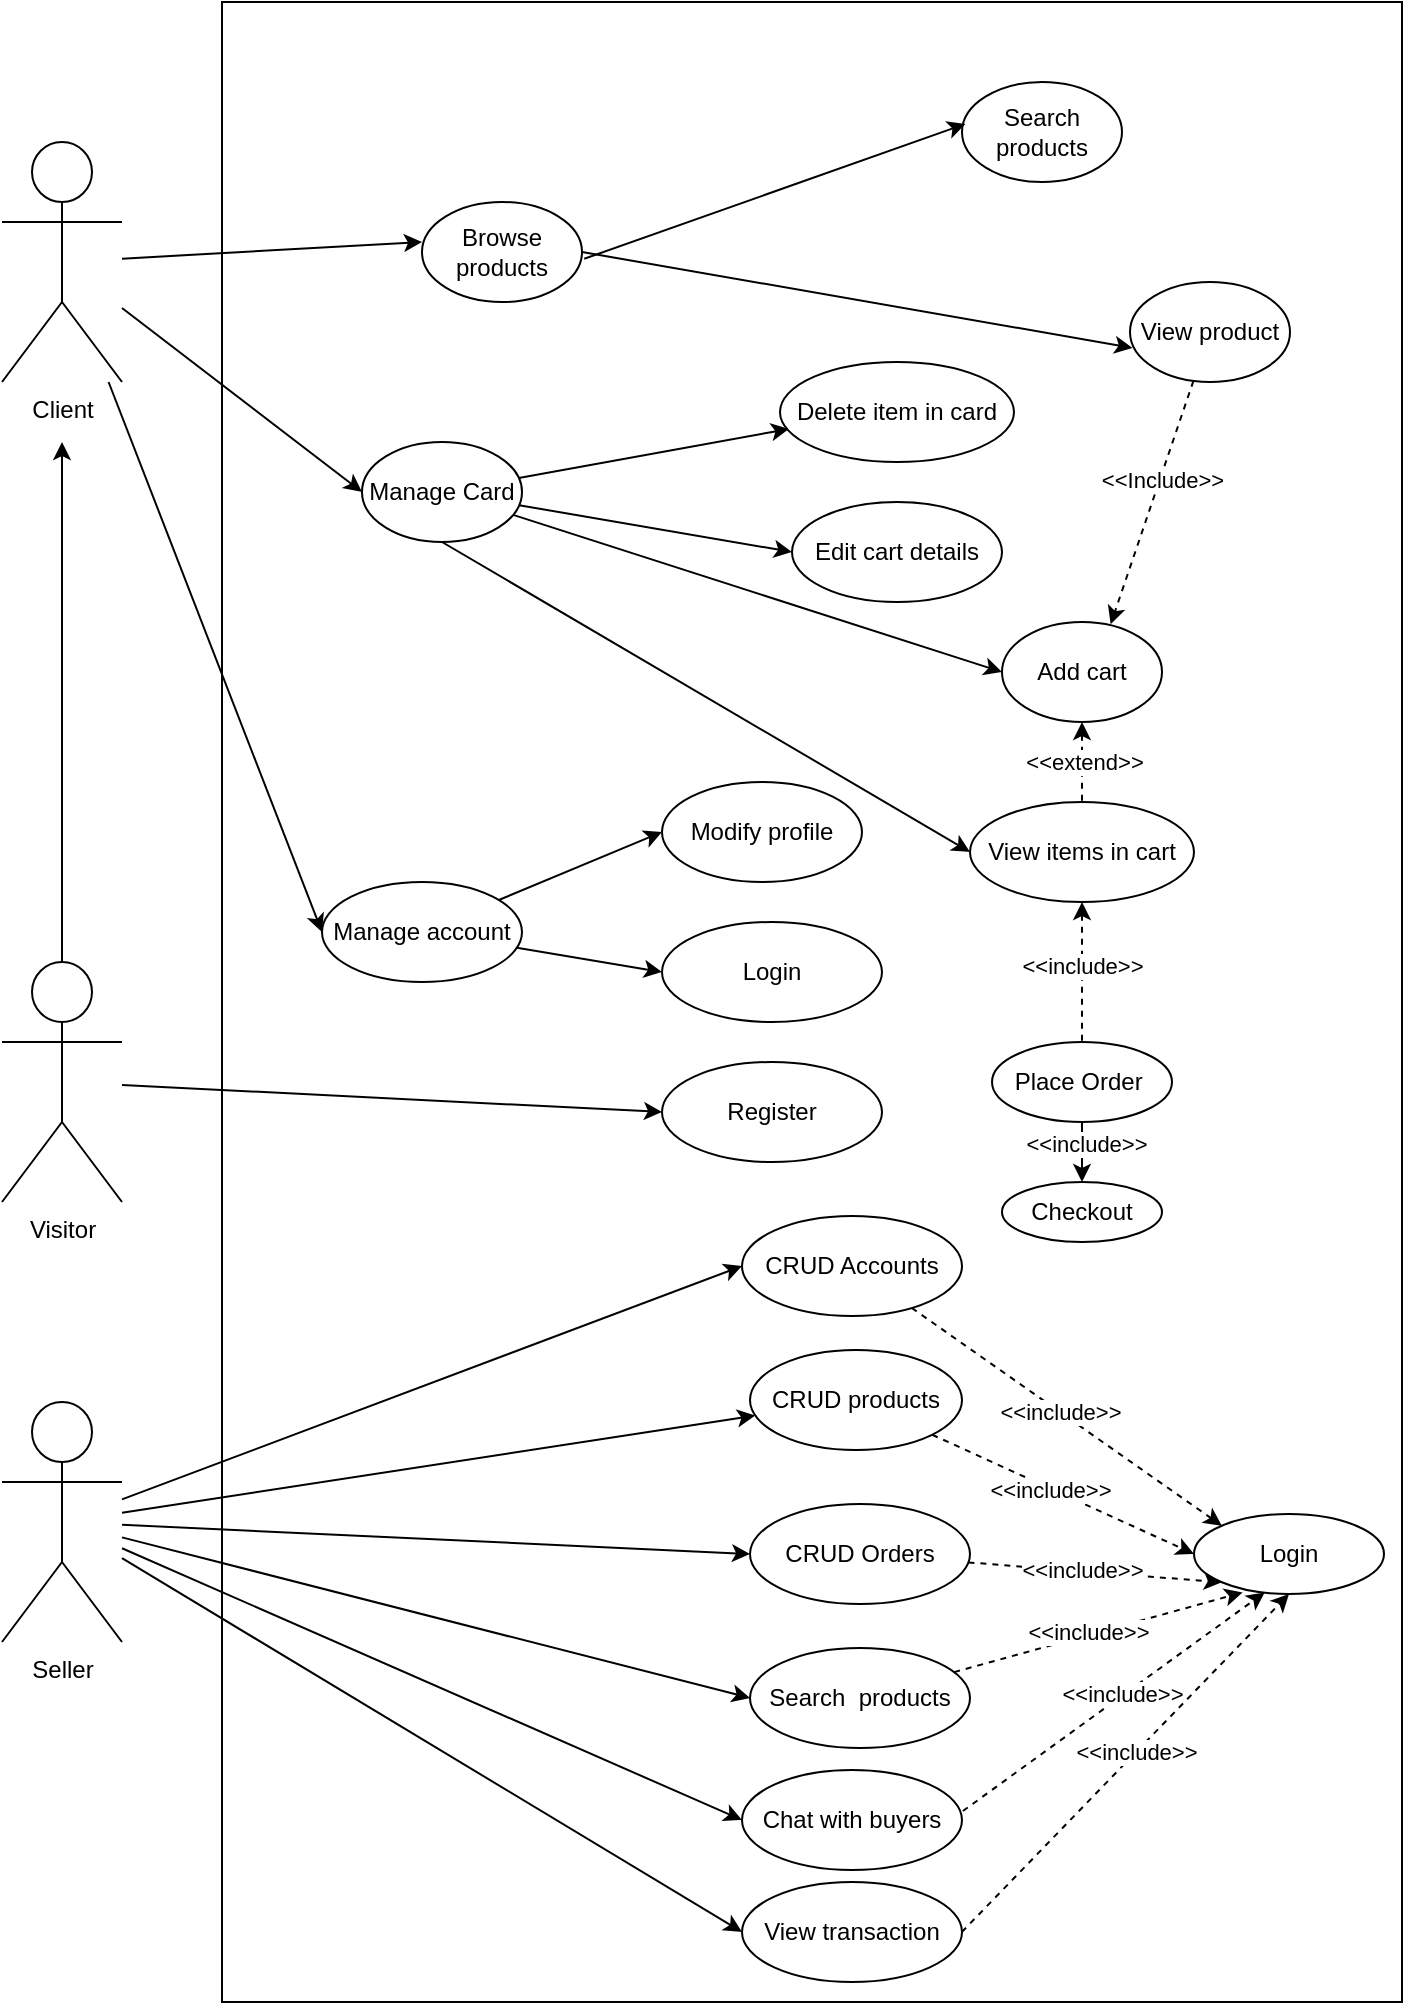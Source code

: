 <mxfile version="13.9.9" type="device" pages="5"><diagram id="pxkKdEQ9rz1EnTDAkhMA" name="Page-1"><mxGraphModel dx="6827" dy="3893" grid="1" gridSize="10" guides="1" tooltips="1" connect="1" arrows="1" fold="1" page="1" pageScale="1" pageWidth="850" pageHeight="1100" math="0" shadow="0"><root><mxCell id="0"/><mxCell id="1" parent="0"/><mxCell id="NWszC_O-6nK-wppZIc_b-2" value="" style="rounded=0;whiteSpace=wrap;html=1;" parent="1" vertex="1"><mxGeometry x="220" y="90" width="590" height="1000" as="geometry"/></mxCell><mxCell id="ArRW2T1Bc0OF3VfkIXz4-12" style="edgeStyle=none;rounded=0;orthogonalLoop=1;jettySize=auto;html=1;entryX=0;entryY=0.5;entryDx=0;entryDy=0;" parent="1" source="NWszC_O-6nK-wppZIc_b-3" target="ZFQN711GnZDgzexSHoV0-2" edge="1"><mxGeometry relative="1" as="geometry"/></mxCell><mxCell id="ArRW2T1Bc0OF3VfkIXz4-23" style="edgeStyle=none;rounded=0;orthogonalLoop=1;jettySize=auto;html=1;entryX=0;entryY=0.5;entryDx=0;entryDy=0;startArrow=none;startFill=0;endArrow=classic;endFill=1;" parent="1" source="NWszC_O-6nK-wppZIc_b-3" target="ZFQN711GnZDgzexSHoV0-3" edge="1"><mxGeometry relative="1" as="geometry"/></mxCell><mxCell id="NWszC_O-6nK-wppZIc_b-3" value="Client" style="shape=umlActor;verticalLabelPosition=bottom;verticalAlign=top;html=1;outlineConnect=0;" parent="1" vertex="1"><mxGeometry x="110" y="160" width="60" height="120" as="geometry"/></mxCell><mxCell id="ArRW2T1Bc0OF3VfkIXz4-33" style="edgeStyle=none;rounded=0;orthogonalLoop=1;jettySize=auto;html=1;startArrow=none;startFill=0;endArrow=classic;endFill=1;" parent="1" source="NWszC_O-6nK-wppZIc_b-6" edge="1"><mxGeometry relative="1" as="geometry"><mxPoint x="140" y="310" as="targetPoint"/></mxGeometry></mxCell><mxCell id="NWszC_O-6nK-wppZIc_b-6" value="Visitor" style="shape=umlActor;verticalLabelPosition=bottom;verticalAlign=top;html=1;outlineConnect=0;" parent="1" vertex="1"><mxGeometry x="110" y="570" width="60" height="120" as="geometry"/></mxCell><mxCell id="fu5lZCnq1xpDCF01TaqR-2" style="edgeStyle=none;rounded=0;orthogonalLoop=1;jettySize=auto;html=1;entryX=0;entryY=0.5;entryDx=0;entryDy=0;startArrow=none;startFill=0;endArrow=classic;endFill=1;" parent="1" source="NWszC_O-6nK-wppZIc_b-7" target="fu5lZCnq1xpDCF01TaqR-5" edge="1"><mxGeometry relative="1" as="geometry"/></mxCell><mxCell id="ivnsCVRqhzAqfXBp7FUM-1" style="rounded=0;orthogonalLoop=1;jettySize=auto;html=1;" parent="1" source="NWszC_O-6nK-wppZIc_b-7" target="fu5lZCnq1xpDCF01TaqR-6" edge="1"><mxGeometry relative="1" as="geometry"/></mxCell><mxCell id="ivnsCVRqhzAqfXBp7FUM-4" style="edgeStyle=none;rounded=0;orthogonalLoop=1;jettySize=auto;html=1;entryX=0;entryY=0.5;entryDx=0;entryDy=0;" parent="1" source="NWszC_O-6nK-wppZIc_b-7" target="fu5lZCnq1xpDCF01TaqR-13" edge="1"><mxGeometry relative="1" as="geometry"/></mxCell><mxCell id="ivnsCVRqhzAqfXBp7FUM-5" style="edgeStyle=none;rounded=0;orthogonalLoop=1;jettySize=auto;html=1;entryX=0;entryY=0.5;entryDx=0;entryDy=0;" parent="1" source="NWszC_O-6nK-wppZIc_b-7" target="fu5lZCnq1xpDCF01TaqR-15" edge="1"><mxGeometry relative="1" as="geometry"/></mxCell><mxCell id="ivnsCVRqhzAqfXBp7FUM-24" style="edgeStyle=none;rounded=0;orthogonalLoop=1;jettySize=auto;html=1;entryX=0;entryY=0.5;entryDx=0;entryDy=0;" parent="1" source="NWszC_O-6nK-wppZIc_b-7" target="fu5lZCnq1xpDCF01TaqR-7" edge="1"><mxGeometry relative="1" as="geometry"/></mxCell><mxCell id="ivnsCVRqhzAqfXBp7FUM-25" style="edgeStyle=none;rounded=0;orthogonalLoop=1;jettySize=auto;html=1;entryX=0;entryY=0.5;entryDx=0;entryDy=0;" parent="1" source="NWszC_O-6nK-wppZIc_b-7" target="fu5lZCnq1xpDCF01TaqR-8" edge="1"><mxGeometry relative="1" as="geometry"/></mxCell><mxCell id="NWszC_O-6nK-wppZIc_b-7" value="Seller" style="shape=umlActor;verticalLabelPosition=bottom;verticalAlign=top;html=1;outlineConnect=0;" parent="1" vertex="1"><mxGeometry x="110" y="790" width="60" height="120" as="geometry"/></mxCell><mxCell id="NWszC_O-6nK-wppZIc_b-8" value="Checkout" style="ellipse;whiteSpace=wrap;html=1;" parent="1" vertex="1"><mxGeometry x="610" y="680" width="80" height="30" as="geometry"/></mxCell><mxCell id="ZFQN711GnZDgzexSHoV0-1" value="Browse products" style="ellipse;whiteSpace=wrap;html=1;" parent="1" vertex="1"><mxGeometry x="320" y="190" width="80" height="50" as="geometry"/></mxCell><mxCell id="ArRW2T1Bc0OF3VfkIXz4-7" style="rounded=0;orthogonalLoop=1;jettySize=auto;html=1;entryX=0.039;entryY=0.669;entryDx=0;entryDy=0;entryPerimeter=0;" parent="1" source="ZFQN711GnZDgzexSHoV0-2" target="ZFQN711GnZDgzexSHoV0-6" edge="1"><mxGeometry relative="1" as="geometry"/></mxCell><mxCell id="ArRW2T1Bc0OF3VfkIXz4-8" style="edgeStyle=none;rounded=0;orthogonalLoop=1;jettySize=auto;html=1;entryX=0;entryY=0.5;entryDx=0;entryDy=0;" parent="1" source="ZFQN711GnZDgzexSHoV0-2" target="ArRW2T1Bc0OF3VfkIXz4-4" edge="1"><mxGeometry relative="1" as="geometry"/></mxCell><mxCell id="ArRW2T1Bc0OF3VfkIXz4-9" style="edgeStyle=none;rounded=0;orthogonalLoop=1;jettySize=auto;html=1;entryX=0;entryY=0.5;entryDx=0;entryDy=0;" parent="1" source="ZFQN711GnZDgzexSHoV0-2" target="ArRW2T1Bc0OF3VfkIXz4-5" edge="1"><mxGeometry relative="1" as="geometry"/></mxCell><mxCell id="ArRW2T1Bc0OF3VfkIXz4-19" style="edgeStyle=none;rounded=0;orthogonalLoop=1;jettySize=auto;html=1;exitX=0.5;exitY=1;exitDx=0;exitDy=0;entryX=0;entryY=0.5;entryDx=0;entryDy=0;startArrow=none;startFill=0;endArrow=classic;endFill=1;" parent="1" source="ZFQN711GnZDgzexSHoV0-2" target="ArRW2T1Bc0OF3VfkIXz4-10" edge="1"><mxGeometry relative="1" as="geometry"/></mxCell><mxCell id="ZFQN711GnZDgzexSHoV0-2" value="Manage Card" style="ellipse;whiteSpace=wrap;html=1;" parent="1" vertex="1"><mxGeometry x="290" y="310" width="80" height="50" as="geometry"/></mxCell><mxCell id="ArRW2T1Bc0OF3VfkIXz4-28" style="edgeStyle=none;rounded=0;orthogonalLoop=1;jettySize=auto;html=1;entryX=0;entryY=0.5;entryDx=0;entryDy=0;startArrow=none;startFill=0;endArrow=classic;endFill=1;" parent="1" source="ZFQN711GnZDgzexSHoV0-3" target="ArRW2T1Bc0OF3VfkIXz4-24" edge="1"><mxGeometry relative="1" as="geometry"/></mxCell><mxCell id="ArRW2T1Bc0OF3VfkIXz4-29" style="edgeStyle=none;rounded=0;orthogonalLoop=1;jettySize=auto;html=1;entryX=0;entryY=0.5;entryDx=0;entryDy=0;startArrow=none;startFill=0;endArrow=classic;endFill=1;" parent="1" source="ZFQN711GnZDgzexSHoV0-3" target="ArRW2T1Bc0OF3VfkIXz4-25" edge="1"><mxGeometry relative="1" as="geometry"/></mxCell><mxCell id="ArRW2T1Bc0OF3VfkIXz4-30" style="edgeStyle=none;rounded=0;orthogonalLoop=1;jettySize=auto;html=1;entryX=0;entryY=0.5;entryDx=0;entryDy=0;startArrow=none;startFill=0;endArrow=classic;endFill=1;" parent="1" source="NWszC_O-6nK-wppZIc_b-6" target="ArRW2T1Bc0OF3VfkIXz4-26" edge="1"><mxGeometry relative="1" as="geometry"/></mxCell><mxCell id="ZFQN711GnZDgzexSHoV0-3" value="Manage account" style="ellipse;whiteSpace=wrap;html=1;" parent="1" vertex="1"><mxGeometry x="270" y="530" width="100" height="50" as="geometry"/></mxCell><mxCell id="ArRW2T1Bc0OF3VfkIXz4-13" style="edgeStyle=none;rounded=0;orthogonalLoop=1;jettySize=auto;html=1;entryX=0.679;entryY=0.023;entryDx=0;entryDy=0;entryPerimeter=0;dashed=1;" parent="1" source="ZFQN711GnZDgzexSHoV0-4" target="ArRW2T1Bc0OF3VfkIXz4-5" edge="1"><mxGeometry relative="1" as="geometry"/></mxCell><mxCell id="ArRW2T1Bc0OF3VfkIXz4-14" value="&amp;lt;&amp;lt;Include&amp;gt;&amp;gt;" style="edgeLabel;html=1;align=center;verticalAlign=middle;resizable=0;points=[];" parent="ArRW2T1Bc0OF3VfkIXz4-13" vertex="1" connectable="0"><mxGeometry x="-0.2" y="1" relative="1" as="geometry"><mxPoint as="offset"/></mxGeometry></mxCell><mxCell id="ZFQN711GnZDgzexSHoV0-4" value="View product" style="ellipse;whiteSpace=wrap;html=1;" parent="1" vertex="1"><mxGeometry x="674" y="230" width="80" height="50" as="geometry"/></mxCell><mxCell id="ZFQN711GnZDgzexSHoV0-5" value="Search products" style="ellipse;whiteSpace=wrap;html=1;" parent="1" vertex="1"><mxGeometry x="590" y="130" width="80" height="50" as="geometry"/></mxCell><mxCell id="ZFQN711GnZDgzexSHoV0-6" value="Delete item in card" style="ellipse;whiteSpace=wrap;html=1;" parent="1" vertex="1"><mxGeometry x="499" y="270" width="117" height="50" as="geometry"/></mxCell><mxCell id="ArRW2T1Bc0OF3VfkIXz4-1" value="" style="endArrow=classic;html=1;" parent="1" source="NWszC_O-6nK-wppZIc_b-3" edge="1"><mxGeometry width="50" height="50" relative="1" as="geometry"><mxPoint x="270" y="260" as="sourcePoint"/><mxPoint x="320" y="210" as="targetPoint"/></mxGeometry></mxCell><mxCell id="ArRW2T1Bc0OF3VfkIXz4-2" value="" style="endArrow=classic;html=1;entryX=0.016;entryY=0.659;entryDx=0;entryDy=0;entryPerimeter=0;exitX=1;exitY=0.5;exitDx=0;exitDy=0;" parent="1" source="ZFQN711GnZDgzexSHoV0-1" target="ZFQN711GnZDgzexSHoV0-4" edge="1"><mxGeometry width="50" height="50" relative="1" as="geometry"><mxPoint x="330" y="270" as="sourcePoint"/><mxPoint x="380" y="220" as="targetPoint"/><Array as="points"/></mxGeometry></mxCell><mxCell id="ArRW2T1Bc0OF3VfkIXz4-3" value="" style="endArrow=classic;html=1;entryX=0.022;entryY=0.419;entryDx=0;entryDy=0;entryPerimeter=0;exitX=1.014;exitY=0.568;exitDx=0;exitDy=0;exitPerimeter=0;" parent="1" source="ZFQN711GnZDgzexSHoV0-1" target="ZFQN711GnZDgzexSHoV0-5" edge="1"><mxGeometry width="50" height="50" relative="1" as="geometry"><mxPoint x="410.18" y="219.88" as="sourcePoint"/><mxPoint x="441.28" y="192.95" as="targetPoint"/><Array as="points"/></mxGeometry></mxCell><mxCell id="ArRW2T1Bc0OF3VfkIXz4-4" value="Edit cart details" style="ellipse;whiteSpace=wrap;html=1;" parent="1" vertex="1"><mxGeometry x="505" y="340" width="105" height="50" as="geometry"/></mxCell><mxCell id="ArRW2T1Bc0OF3VfkIXz4-20" style="edgeStyle=none;rounded=0;orthogonalLoop=1;jettySize=auto;html=1;exitX=0.5;exitY=1;exitDx=0;exitDy=0;entryX=0.5;entryY=0;entryDx=0;entryDy=0;startArrow=classic;startFill=1;endArrow=none;endFill=0;dashed=1;" parent="1" source="ArRW2T1Bc0OF3VfkIXz4-5" target="ArRW2T1Bc0OF3VfkIXz4-10" edge="1"><mxGeometry relative="1" as="geometry"/></mxCell><mxCell id="ArRW2T1Bc0OF3VfkIXz4-21" value="&amp;lt;&amp;lt;extend&amp;gt;&amp;gt;" style="edgeLabel;html=1;align=center;verticalAlign=middle;resizable=0;points=[];" parent="ArRW2T1Bc0OF3VfkIXz4-20" vertex="1" connectable="0"><mxGeometry x="-0.019" y="1" relative="1" as="geometry"><mxPoint as="offset"/></mxGeometry></mxCell><mxCell id="ArRW2T1Bc0OF3VfkIXz4-5" value="Add cart" style="ellipse;whiteSpace=wrap;html=1;" parent="1" vertex="1"><mxGeometry x="610" y="400" width="80" height="50" as="geometry"/></mxCell><mxCell id="ArRW2T1Bc0OF3VfkIXz4-15" style="edgeStyle=none;rounded=0;orthogonalLoop=1;jettySize=auto;html=1;exitX=0.5;exitY=1;exitDx=0;exitDy=0;endArrow=none;endFill=0;startArrow=classic;startFill=1;dashed=1;" parent="1" source="ArRW2T1Bc0OF3VfkIXz4-10" target="ArRW2T1Bc0OF3VfkIXz4-11" edge="1"><mxGeometry relative="1" as="geometry"><mxPoint x="515.25" y="538" as="sourcePoint"/><mxPoint x="514.75" y="580" as="targetPoint"/></mxGeometry></mxCell><mxCell id="ArRW2T1Bc0OF3VfkIXz4-16" value="&amp;lt;&amp;lt;include&amp;gt;&amp;gt;" style="edgeLabel;html=1;align=center;verticalAlign=middle;resizable=0;points=[];" parent="ArRW2T1Bc0OF3VfkIXz4-15" vertex="1" connectable="0"><mxGeometry x="-0.091" relative="1" as="geometry"><mxPoint as="offset"/></mxGeometry></mxCell><mxCell id="ArRW2T1Bc0OF3VfkIXz4-10" value="View items in cart" style="ellipse;whiteSpace=wrap;html=1;" parent="1" vertex="1"><mxGeometry x="594" y="490" width="112" height="50" as="geometry"/></mxCell><mxCell id="ArRW2T1Bc0OF3VfkIXz4-17" style="edgeStyle=none;rounded=0;orthogonalLoop=1;jettySize=auto;html=1;exitX=0.5;exitY=1;exitDx=0;exitDy=0;endArrow=classic;endFill=1;startArrow=none;startFill=0;entryX=0.5;entryY=0;entryDx=0;entryDy=0;" parent="1" source="ArRW2T1Bc0OF3VfkIXz4-11" target="NWszC_O-6nK-wppZIc_b-8" edge="1"><mxGeometry relative="1" as="geometry"><mxPoint x="576" y="667" as="targetPoint"/></mxGeometry></mxCell><mxCell id="ArRW2T1Bc0OF3VfkIXz4-18" value="&amp;lt;&amp;lt;include&amp;gt;&amp;gt;" style="edgeLabel;html=1;align=center;verticalAlign=middle;resizable=0;points=[];" parent="ArRW2T1Bc0OF3VfkIXz4-17" vertex="1" connectable="0"><mxGeometry x="-0.205" y="5" relative="1" as="geometry"><mxPoint x="-3.06" y="-1.66" as="offset"/></mxGeometry></mxCell><mxCell id="ArRW2T1Bc0OF3VfkIXz4-11" value="Place Order&amp;nbsp;" style="ellipse;whiteSpace=wrap;html=1;" parent="1" vertex="1"><mxGeometry x="605" y="610" width="90" height="40" as="geometry"/></mxCell><mxCell id="ArRW2T1Bc0OF3VfkIXz4-24" value="Modify profile" style="ellipse;whiteSpace=wrap;html=1;" parent="1" vertex="1"><mxGeometry x="440" y="480" width="100" height="50" as="geometry"/></mxCell><mxCell id="ArRW2T1Bc0OF3VfkIXz4-25" value="Login" style="ellipse;whiteSpace=wrap;html=1;" parent="1" vertex="1"><mxGeometry x="440" y="550" width="110" height="50" as="geometry"/></mxCell><mxCell id="ArRW2T1Bc0OF3VfkIXz4-26" value="Register" style="ellipse;whiteSpace=wrap;html=1;" parent="1" vertex="1"><mxGeometry x="440" y="620" width="110" height="50" as="geometry"/></mxCell><mxCell id="fu5lZCnq1xpDCF01TaqR-1" value="Login" style="ellipse;whiteSpace=wrap;html=1;" parent="1" vertex="1"><mxGeometry x="706" y="846" width="95" height="40" as="geometry"/></mxCell><mxCell id="ivnsCVRqhzAqfXBp7FUM-6" style="edgeStyle=none;rounded=0;orthogonalLoop=1;jettySize=auto;html=1;entryX=0;entryY=0;entryDx=0;entryDy=0;dashed=1;" parent="1" source="fu5lZCnq1xpDCF01TaqR-5" target="fu5lZCnq1xpDCF01TaqR-1" edge="1"><mxGeometry relative="1" as="geometry"/></mxCell><mxCell id="ivnsCVRqhzAqfXBp7FUM-7" value="&amp;lt;&amp;lt;include&amp;gt;&amp;gt;" style="edgeLabel;html=1;align=center;verticalAlign=middle;resizable=0;points=[];" parent="ivnsCVRqhzAqfXBp7FUM-6" vertex="1" connectable="0"><mxGeometry x="-0.05" relative="1" as="geometry"><mxPoint as="offset"/></mxGeometry></mxCell><mxCell id="fu5lZCnq1xpDCF01TaqR-5" value="CRUD Accounts" style="ellipse;whiteSpace=wrap;html=1;" parent="1" vertex="1"><mxGeometry x="480" y="697" width="110" height="50" as="geometry"/></mxCell><mxCell id="ivnsCVRqhzAqfXBp7FUM-10" style="edgeStyle=none;rounded=0;orthogonalLoop=1;jettySize=auto;html=1;entryX=0;entryY=0.5;entryDx=0;entryDy=0;dashed=1;" parent="1" source="fu5lZCnq1xpDCF01TaqR-6" target="fu5lZCnq1xpDCF01TaqR-1" edge="1"><mxGeometry relative="1" as="geometry"/></mxCell><mxCell id="ivnsCVRqhzAqfXBp7FUM-11" value="&amp;lt;&amp;lt;include&amp;gt;&amp;gt;" style="edgeLabel;html=1;align=center;verticalAlign=middle;resizable=0;points=[];" parent="ivnsCVRqhzAqfXBp7FUM-10" vertex="1" connectable="0"><mxGeometry x="-0.096" y="-1" relative="1" as="geometry"><mxPoint as="offset"/></mxGeometry></mxCell><mxCell id="fu5lZCnq1xpDCF01TaqR-6" value="CRUD products" style="ellipse;whiteSpace=wrap;html=1;" parent="1" vertex="1"><mxGeometry x="484" y="764" width="106" height="50" as="geometry"/></mxCell><mxCell id="ivnsCVRqhzAqfXBp7FUM-15" style="edgeStyle=none;rounded=0;orthogonalLoop=1;jettySize=auto;html=1;entryX=0;entryY=1;entryDx=0;entryDy=0;dashed=1;" parent="1" source="fu5lZCnq1xpDCF01TaqR-7" target="fu5lZCnq1xpDCF01TaqR-1" edge="1"><mxGeometry relative="1" as="geometry"/></mxCell><mxCell id="ivnsCVRqhzAqfXBp7FUM-17" value="&amp;lt;&amp;lt;include&amp;gt;&amp;gt;" style="edgeLabel;html=1;align=center;verticalAlign=middle;resizable=0;points=[];" parent="ivnsCVRqhzAqfXBp7FUM-15" vertex="1" connectable="0"><mxGeometry x="-0.113" y="1" relative="1" as="geometry"><mxPoint as="offset"/></mxGeometry></mxCell><mxCell id="fu5lZCnq1xpDCF01TaqR-7" value="CRUD Orders" style="ellipse;whiteSpace=wrap;html=1;" parent="1" vertex="1"><mxGeometry x="484" y="841" width="110" height="50" as="geometry"/></mxCell><mxCell id="ivnsCVRqhzAqfXBp7FUM-18" style="edgeStyle=none;rounded=0;orthogonalLoop=1;jettySize=auto;html=1;entryX=0.256;entryY=0.98;entryDx=0;entryDy=0;entryPerimeter=0;dashed=1;" parent="1" source="fu5lZCnq1xpDCF01TaqR-8" target="fu5lZCnq1xpDCF01TaqR-1" edge="1"><mxGeometry relative="1" as="geometry"/></mxCell><mxCell id="ivnsCVRqhzAqfXBp7FUM-19" value="&amp;lt;&amp;lt;include&amp;gt;&amp;gt;" style="edgeLabel;html=1;align=center;verticalAlign=middle;resizable=0;points=[];" parent="ivnsCVRqhzAqfXBp7FUM-18" vertex="1" connectable="0"><mxGeometry x="-0.067" y="2" relative="1" as="geometry"><mxPoint as="offset"/></mxGeometry></mxCell><mxCell id="fu5lZCnq1xpDCF01TaqR-8" value="Search&amp;nbsp; products" style="ellipse;whiteSpace=wrap;html=1;" parent="1" vertex="1"><mxGeometry x="484" y="913" width="110" height="50" as="geometry"/></mxCell><mxCell id="ivnsCVRqhzAqfXBp7FUM-20" style="edgeStyle=none;rounded=0;orthogonalLoop=1;jettySize=auto;html=1;entryX=0.372;entryY=0.98;entryDx=0;entryDy=0;entryPerimeter=0;dashed=1;exitX=1.004;exitY=0.41;exitDx=0;exitDy=0;exitPerimeter=0;" parent="1" source="fu5lZCnq1xpDCF01TaqR-13" target="fu5lZCnq1xpDCF01TaqR-1" edge="1"><mxGeometry relative="1" as="geometry"/></mxCell><mxCell id="ivnsCVRqhzAqfXBp7FUM-21" value="&amp;lt;&amp;lt;include&amp;gt;&amp;gt;" style="edgeLabel;html=1;align=center;verticalAlign=middle;resizable=0;points=[];" parent="ivnsCVRqhzAqfXBp7FUM-20" vertex="1" connectable="0"><mxGeometry x="0.062" y="1" relative="1" as="geometry"><mxPoint as="offset"/></mxGeometry></mxCell><mxCell id="fu5lZCnq1xpDCF01TaqR-13" value="Chat with buyers" style="ellipse;whiteSpace=wrap;html=1;" parent="1" vertex="1"><mxGeometry x="480" y="974" width="110" height="50" as="geometry"/></mxCell><mxCell id="ivnsCVRqhzAqfXBp7FUM-22" style="edgeStyle=none;rounded=0;orthogonalLoop=1;jettySize=auto;html=1;entryX=0.5;entryY=1;entryDx=0;entryDy=0;dashed=1;exitX=0.627;exitY=0.965;exitDx=0;exitDy=0;exitPerimeter=0;" parent="1" source="NWszC_O-6nK-wppZIc_b-2" target="fu5lZCnq1xpDCF01TaqR-1" edge="1"><mxGeometry relative="1" as="geometry"/></mxCell><mxCell id="ivnsCVRqhzAqfXBp7FUM-23" value="&amp;lt;&amp;lt;include&amp;gt;&amp;gt;" style="edgeLabel;html=1;align=center;verticalAlign=middle;resizable=0;points=[];" parent="ivnsCVRqhzAqfXBp7FUM-22" vertex="1" connectable="0"><mxGeometry x="0.064" relative="1" as="geometry"><mxPoint as="offset"/></mxGeometry></mxCell><mxCell id="fu5lZCnq1xpDCF01TaqR-15" value="View transaction" style="ellipse;whiteSpace=wrap;html=1;" parent="1" vertex="1"><mxGeometry x="480" y="1030" width="110" height="50" as="geometry"/></mxCell></root></mxGraphModel></diagram><diagram id="GkPG8YDZ2ITGAYA1-we0" name="Page-2"><mxGraphModel dx="1024" dy="584" grid="1" gridSize="10" guides="1" tooltips="1" connect="1" arrows="1" fold="1" page="1" pageScale="1" pageWidth="850" pageHeight="1100" math="0" shadow="0"><root><mxCell id="R2YVTiJbaI9OuVQhb88C-0"/><mxCell id="R2YVTiJbaI9OuVQhb88C-1" parent="R2YVTiJbaI9OuVQhb88C-0"/><mxCell id="8_iZTAveI41hELgrOvnb-0" value="" style="rounded=0;whiteSpace=wrap;html=1;" parent="R2YVTiJbaI9OuVQhb88C-1" vertex="1"><mxGeometry x="160" y="100" width="540" height="320" as="geometry"/></mxCell><mxCell id="8_iZTAveI41hELgrOvnb-57" style="edgeStyle=none;rounded=0;orthogonalLoop=1;jettySize=auto;html=1;entryX=0;entryY=0.5;entryDx=0;entryDy=0;startArrow=none;startFill=0;endArrow=classic;endFill=1;" parent="R2YVTiJbaI9OuVQhb88C-1" source="8_iZTAveI41hELgrOvnb-3" target="8_iZTAveI41hELgrOvnb-56" edge="1"><mxGeometry relative="1" as="geometry"/></mxCell><mxCell id="8_iZTAveI41hELgrOvnb-59" style="edgeStyle=none;rounded=0;orthogonalLoop=1;jettySize=auto;html=1;entryX=0;entryY=0.5;entryDx=0;entryDy=0;startArrow=none;startFill=0;endArrow=classic;endFill=1;" parent="R2YVTiJbaI9OuVQhb88C-1" source="8_iZTAveI41hELgrOvnb-3" target="8_iZTAveI41hELgrOvnb-58" edge="1"><mxGeometry relative="1" as="geometry"/></mxCell><mxCell id="8_iZTAveI41hELgrOvnb-3" value="Admin" style="shape=umlActor;verticalLabelPosition=bottom;verticalAlign=top;html=1;outlineConnect=0;" parent="R2YVTiJbaI9OuVQhb88C-1" vertex="1"><mxGeometry x="71" y="130" width="60" height="120" as="geometry"/></mxCell><mxCell id="8_iZTAveI41hELgrOvnb-25" value="" style="endArrow=classic;html=1;entryX=0;entryY=0.5;entryDx=0;entryDy=0;" parent="R2YVTiJbaI9OuVQhb88C-1" source="8_iZTAveI41hELgrOvnb-3" target="8_iZTAveI41hELgrOvnb-55" edge="1"><mxGeometry width="50" height="50" relative="1" as="geometry"><mxPoint x="231" y="230" as="sourcePoint"/><mxPoint x="281" y="180" as="targetPoint"/><Array as="points"/></mxGeometry></mxCell><mxCell id="8_iZTAveI41hELgrOvnb-61" style="edgeStyle=orthogonalEdgeStyle;rounded=0;orthogonalLoop=1;jettySize=auto;html=1;entryX=0;entryY=0.5;entryDx=0;entryDy=0;startArrow=none;startFill=0;endArrow=classic;endFill=1;curved=1;dashed=1;" parent="R2YVTiJbaI9OuVQhb88C-1" source="8_iZTAveI41hELgrOvnb-55" target="8_iZTAveI41hELgrOvnb-60" edge="1"><mxGeometry relative="1" as="geometry"/></mxCell><mxCell id="8_iZTAveI41hELgrOvnb-62" value="&amp;lt;&amp;lt;include&amp;gt;&amp;gt;" style="edgeLabel;html=1;align=center;verticalAlign=middle;resizable=0;points=[];" parent="8_iZTAveI41hELgrOvnb-61" vertex="1" connectable="0"><mxGeometry x="-0.029" y="1" relative="1" as="geometry"><mxPoint as="offset"/></mxGeometry></mxCell><mxCell id="8_iZTAveI41hELgrOvnb-55" value="Crud Sellers" style="ellipse;whiteSpace=wrap;html=1;" parent="R2YVTiJbaI9OuVQhb88C-1" vertex="1"><mxGeometry x="280" y="160" width="120" height="50" as="geometry"/></mxCell><mxCell id="8_iZTAveI41hELgrOvnb-56" value="Send Notifications to sellers" style="ellipse;whiteSpace=wrap;html=1;" parent="R2YVTiJbaI9OuVQhb88C-1" vertex="1"><mxGeometry x="265" y="250" width="160" height="50" as="geometry"/></mxCell><mxCell id="8_iZTAveI41hELgrOvnb-58" value="View reports&amp;nbsp;" style="ellipse;whiteSpace=wrap;html=1;" parent="R2YVTiJbaI9OuVQhb88C-1" vertex="1"><mxGeometry x="285" y="310" width="120" height="50" as="geometry"/></mxCell><mxCell id="8_iZTAveI41hELgrOvnb-60" value="Login" style="ellipse;whiteSpace=wrap;html=1;" parent="R2YVTiJbaI9OuVQhb88C-1" vertex="1"><mxGeometry x="550" y="200" width="120" height="60" as="geometry"/></mxCell><mxCell id="8_iZTAveI41hELgrOvnb-63" style="edgeStyle=orthogonalEdgeStyle;rounded=0;orthogonalLoop=1;jettySize=auto;html=1;entryX=0;entryY=0.5;entryDx=0;entryDy=0;startArrow=none;startFill=0;endArrow=classic;endFill=1;curved=1;dashed=1;exitX=1;exitY=0.5;exitDx=0;exitDy=0;" parent="R2YVTiJbaI9OuVQhb88C-1" source="8_iZTAveI41hELgrOvnb-56" target="8_iZTAveI41hELgrOvnb-60" edge="1"><mxGeometry relative="1" as="geometry"><mxPoint x="410" y="195" as="sourcePoint"/><mxPoint x="560.0" y="240" as="targetPoint"/></mxGeometry></mxCell><mxCell id="8_iZTAveI41hELgrOvnb-64" value="&amp;lt;&amp;lt;include&amp;gt;&amp;gt;" style="edgeLabel;html=1;align=center;verticalAlign=middle;resizable=0;points=[];" parent="8_iZTAveI41hELgrOvnb-63" vertex="1" connectable="0"><mxGeometry x="-0.029" y="1" relative="1" as="geometry"><mxPoint as="offset"/></mxGeometry></mxCell><mxCell id="8_iZTAveI41hELgrOvnb-65" style="edgeStyle=orthogonalEdgeStyle;rounded=0;orthogonalLoop=1;jettySize=auto;html=1;entryX=0.016;entryY=0.72;entryDx=0;entryDy=0;startArrow=none;startFill=0;endArrow=classic;endFill=1;curved=1;dashed=1;exitX=1.001;exitY=0.628;exitDx=0;exitDy=0;entryPerimeter=0;exitPerimeter=0;" parent="R2YVTiJbaI9OuVQhb88C-1" source="8_iZTAveI41hELgrOvnb-58" target="8_iZTAveI41hELgrOvnb-60" edge="1"><mxGeometry relative="1" as="geometry"><mxPoint x="435" y="285" as="sourcePoint"/><mxPoint x="560" y="240" as="targetPoint"/></mxGeometry></mxCell><mxCell id="8_iZTAveI41hELgrOvnb-66" value="&amp;lt;&amp;lt;include&amp;gt;&amp;gt;" style="edgeLabel;html=1;align=center;verticalAlign=middle;resizable=0;points=[];" parent="8_iZTAveI41hELgrOvnb-65" vertex="1" connectable="0"><mxGeometry x="-0.029" y="1" relative="1" as="geometry"><mxPoint y="-30.41" as="offset"/></mxGeometry></mxCell></root></mxGraphModel></diagram><diagram id="b1pNbYjOAOWjicaBxPcZ" name="Page-3"><mxGraphModel dx="1707" dy="973" grid="1" gridSize="10" guides="1" tooltips="1" connect="1" arrows="1" fold="1" page="1" pageScale="1" pageWidth="850" pageHeight="1100" math="0" shadow="0"><root><mxCell id="Z80C2qCF4ZEfHXTl206R-0"/><mxCell id="Z80C2qCF4ZEfHXTl206R-1" parent="Z80C2qCF4ZEfHXTl206R-0"/><mxCell id="k_Ahgcmt72sZP3jy4pTU-7" style="edgeStyle=none;rounded=0;orthogonalLoop=1;jettySize=auto;html=1;entryX=0.421;entryY=-0.012;entryDx=0;entryDy=0;entryPerimeter=0;endArrow=none;endFill=0;fontSize=14;" parent="Z80C2qCF4ZEfHXTl206R-1" source="Z80C2qCF4ZEfHXTl206R-2" target="WIOXT0mgl_hatFbz8db4-8" edge="1"><mxGeometry relative="1" as="geometry"/></mxCell><mxCell id="k_Ahgcmt72sZP3jy4pTU-8" value="1..*" style="edgeLabel;html=1;align=center;verticalAlign=middle;resizable=0;points=[];fontSize=14;" parent="k_Ahgcmt72sZP3jy4pTU-7" vertex="1" connectable="0"><mxGeometry x="-0.738" y="1" relative="1" as="geometry"><mxPoint as="offset"/></mxGeometry></mxCell><mxCell id="k_Ahgcmt72sZP3jy4pTU-9" value="1..*" style="edgeLabel;html=1;align=center;verticalAlign=middle;resizable=0;points=[];fontSize=14;" parent="k_Ahgcmt72sZP3jy4pTU-7" vertex="1" connectable="0"><mxGeometry x="0.739" relative="1" as="geometry"><mxPoint as="offset"/></mxGeometry></mxCell><mxCell id="AOBjmFatQXMwD9LMOZG_-3" value="has" style="edgeLabel;html=1;align=center;verticalAlign=middle;resizable=0;points=[];fontSize=14;" parent="k_Ahgcmt72sZP3jy4pTU-7" vertex="1" connectable="0"><mxGeometry x="-0.062" relative="1" as="geometry"><mxPoint as="offset"/></mxGeometry></mxCell><mxCell id="Z80C2qCF4ZEfHXTl206R-2" value="Orders" style="swimlane;fontStyle=1;align=center;verticalAlign=top;childLayout=stackLayout;horizontal=1;startSize=26;horizontalStack=0;resizeParent=1;resizeParentMax=0;resizeLast=0;collapsible=1;marginBottom=0;fontSize=14;" parent="Z80C2qCF4ZEfHXTl206R-1" vertex="1"><mxGeometry x="420" y="406" width="160" height="160" as="geometry"/></mxCell><mxCell id="Z80C2qCF4ZEfHXTl206R-3" value="+ orderId : int&#10;+ sender :int&#10;+ products : array(int)&#10;+ recipient: int&#10;&#10; " style="text;strokeColor=none;fillColor=none;align=left;verticalAlign=top;spacingLeft=4;spacingRight=4;overflow=hidden;rotatable=0;points=[[0,0.5],[1,0.5]];portConstraint=eastwest;fontSize=14;" parent="Z80C2qCF4ZEfHXTl206R-2" vertex="1"><mxGeometry y="26" width="160" height="84" as="geometry"/></mxCell><mxCell id="Z80C2qCF4ZEfHXTl206R-4" value="" style="line;strokeWidth=1;fillColor=none;align=left;verticalAlign=middle;spacingTop=-1;spacingLeft=3;spacingRight=3;rotatable=0;labelPosition=right;points=[];portConstraint=eastwest;fontSize=14;" parent="Z80C2qCF4ZEfHXTl206R-2" vertex="1"><mxGeometry y="110" width="160" height="8" as="geometry"/></mxCell><mxCell id="Z80C2qCF4ZEfHXTl206R-5" value="+ placeOrder()" style="text;strokeColor=none;fillColor=none;align=left;verticalAlign=top;spacingLeft=4;spacingRight=4;overflow=hidden;rotatable=0;points=[[0,0.5],[1,0.5]];portConstraint=eastwest;fontSize=14;" parent="Z80C2qCF4ZEfHXTl206R-2" vertex="1"><mxGeometry y="118" width="160" height="42" as="geometry"/></mxCell><mxCell id="k_Ahgcmt72sZP3jy4pTU-3" style="edgeStyle=none;rounded=0;orthogonalLoop=1;jettySize=auto;html=1;entryX=0.465;entryY=-0.022;entryDx=0;entryDy=0;endArrow=none;endFill=0;fontSize=14;exitX=0.516;exitY=0.989;exitDx=0;exitDy=0;exitPerimeter=0;entryPerimeter=0;" parent="Z80C2qCF4ZEfHXTl206R-1" source="t71cj0Ns8-003iPDejDM-4" target="Z80C2qCF4ZEfHXTl206R-2" edge="1"><mxGeometry relative="1" as="geometry"><mxPoint x="540" y="330" as="sourcePoint"/><mxPoint x="540" y="406" as="targetPoint"/></mxGeometry></mxCell><mxCell id="k_Ahgcmt72sZP3jy4pTU-4" value="1..*" style="edgeLabel;html=1;align=center;verticalAlign=middle;resizable=0;points=[];fontSize=14;" parent="k_Ahgcmt72sZP3jy4pTU-3" vertex="1" connectable="0"><mxGeometry x="-0.802" relative="1" as="geometry"><mxPoint x="1" as="offset"/></mxGeometry></mxCell><mxCell id="k_Ahgcmt72sZP3jy4pTU-6" value="0..*" style="edgeLabel;html=1;align=center;verticalAlign=middle;resizable=0;points=[];fontSize=14;" parent="k_Ahgcmt72sZP3jy4pTU-3" vertex="1" connectable="0"><mxGeometry x="0.627" relative="1" as="geometry"><mxPoint as="offset"/></mxGeometry></mxCell><mxCell id="AOBjmFatQXMwD9LMOZG_-2" value="place order" style="edgeLabel;html=1;align=center;verticalAlign=middle;resizable=0;points=[];fontSize=14;" parent="k_Ahgcmt72sZP3jy4pTU-3" vertex="1" connectable="0"><mxGeometry x="-0.129" relative="1" as="geometry"><mxPoint as="offset"/></mxGeometry></mxCell><mxCell id="t71cj0Ns8-003iPDejDM-1" value="Client" style="swimlane;fontStyle=1;align=center;verticalAlign=top;childLayout=stackLayout;horizontal=1;startSize=26;horizontalStack=0;resizeParent=1;resizeParentMax=0;resizeLast=0;collapsible=1;marginBottom=0;fontSize=14;" parent="Z80C2qCF4ZEfHXTl206R-1" vertex="1"><mxGeometry x="410" y="110" width="160" height="220" as="geometry"/></mxCell><mxCell id="t71cj0Ns8-003iPDejDM-2" value="+  clientId:int&#10;+  FirstName : string&#10;+  SecondName : string&#10;+  email : string&#10;#  password  &#10;&#10; " style="text;strokeColor=none;fillColor=none;align=left;verticalAlign=top;spacingLeft=4;spacingRight=4;overflow=hidden;rotatable=0;points=[[0,0.5],[1,0.5]];portConstraint=eastwest;fontSize=14;" parent="t71cj0Ns8-003iPDejDM-1" vertex="1"><mxGeometry y="26" width="160" height="94" as="geometry"/></mxCell><mxCell id="t71cj0Ns8-003iPDejDM-3" value="" style="line;strokeWidth=1;fillColor=none;align=left;verticalAlign=middle;spacingTop=-1;spacingLeft=3;spacingRight=3;rotatable=0;labelPosition=right;points=[];portConstraint=eastwest;fontSize=14;" parent="t71cj0Ns8-003iPDejDM-1" vertex="1"><mxGeometry y="120" width="160" height="8" as="geometry"/></mxCell><mxCell id="t71cj0Ns8-003iPDejDM-4" value="+ searchProduct();&#10;+ selectProduct();&#10;+ doPayment();" style="text;strokeColor=none;fillColor=none;align=left;verticalAlign=top;spacingLeft=4;spacingRight=4;overflow=hidden;rotatable=0;points=[[0,0.5],[1,0.5]];portConstraint=eastwest;fontSize=14;" parent="t71cj0Ns8-003iPDejDM-1" vertex="1"><mxGeometry y="128" width="160" height="92" as="geometry"/></mxCell><mxCell id="rWd7xyD0sQ_ILqrhaDlx-0" style="rounded=0;orthogonalLoop=1;jettySize=auto;html=1;fontSize=14;endArrow=none;endFill=0;" edge="1" parent="Z80C2qCF4ZEfHXTl206R-1" source="t71cj0Ns8-003iPDejDM-5" target="WIOXT0mgl_hatFbz8db4-9"><mxGeometry relative="1" as="geometry"/></mxCell><mxCell id="rWd7xyD0sQ_ILqrhaDlx-1" value="1..*" style="edgeLabel;html=1;align=center;verticalAlign=middle;resizable=0;points=[];fontSize=14;" vertex="1" connectable="0" parent="rWd7xyD0sQ_ILqrhaDlx-0"><mxGeometry x="-0.846" y="1" relative="1" as="geometry"><mxPoint as="offset"/></mxGeometry></mxCell><mxCell id="rWd7xyD0sQ_ILqrhaDlx-2" value="n..*" style="edgeLabel;html=1;align=center;verticalAlign=middle;resizable=0;points=[];fontSize=14;" vertex="1" connectable="0" parent="rWd7xyD0sQ_ILqrhaDlx-0"><mxGeometry x="0.688" y="-1" relative="1" as="geometry"><mxPoint as="offset"/></mxGeometry></mxCell><mxCell id="rWd7xyD0sQ_ILqrhaDlx-5" value="manage" style="edgeLabel;html=1;align=center;verticalAlign=middle;resizable=0;points=[];fontSize=14;" vertex="1" connectable="0" parent="rWd7xyD0sQ_ILqrhaDlx-0"><mxGeometry x="-0.091" y="1" relative="1" as="geometry"><mxPoint as="offset"/></mxGeometry></mxCell><mxCell id="t71cj0Ns8-003iPDejDM-5" value="Seller&#10;" style="swimlane;fontStyle=1;align=center;verticalAlign=top;childLayout=stackLayout;horizontal=1;startSize=26;horizontalStack=0;resizeParent=1;resizeParentMax=0;resizeLast=0;collapsible=1;marginBottom=0;fontSize=14;" parent="Z80C2qCF4ZEfHXTl206R-1" vertex="1"><mxGeometry x="110" y="406" width="160" height="200" as="geometry"><mxRectangle x="160" y="380" width="70" height="26" as="alternateBounds"/></mxGeometry></mxCell><mxCell id="t71cj0Ns8-003iPDejDM-6" value="+  sellerId : int&#10;+  FirstName : string&#10;+  SecondName : string&#10;+  email : string&#10;#  password  &#10;&#10; " style="text;strokeColor=none;fillColor=none;align=left;verticalAlign=top;spacingLeft=4;spacingRight=4;overflow=hidden;rotatable=0;points=[[0,0.5],[1,0.5]];portConstraint=eastwest;fontSize=14;" parent="t71cj0Ns8-003iPDejDM-5" vertex="1"><mxGeometry y="26" width="160" height="94" as="geometry"/></mxCell><mxCell id="t71cj0Ns8-003iPDejDM-7" value="" style="line;strokeWidth=1;fillColor=none;align=left;verticalAlign=middle;spacingTop=-1;spacingLeft=3;spacingRight=3;rotatable=0;labelPosition=right;points=[];portConstraint=eastwest;fontSize=14;" parent="t71cj0Ns8-003iPDejDM-5" vertex="1"><mxGeometry y="120" width="160" height="8" as="geometry"/></mxCell><mxCell id="t71cj0Ns8-003iPDejDM-8" value="+ addProduct();&#10;+ updateProduct()&#10;+ DeleteProduct()" style="text;strokeColor=none;fillColor=none;align=left;verticalAlign=top;spacingLeft=4;spacingRight=4;overflow=hidden;rotatable=0;points=[[0,0.5],[1,0.5]];portConstraint=eastwest;fontSize=14;" parent="t71cj0Ns8-003iPDejDM-5" vertex="1"><mxGeometry y="128" width="160" height="72" as="geometry"/></mxCell><mxCell id="k_Ahgcmt72sZP3jy4pTU-14" style="edgeStyle=none;rounded=0;orthogonalLoop=1;jettySize=auto;html=1;endArrow=none;endFill=0;fontSize=14;entryX=0.997;entryY=0.785;entryDx=0;entryDy=0;entryPerimeter=0;" parent="Z80C2qCF4ZEfHXTl206R-1" source="WIOXT0mgl_hatFbz8db4-4" target="Z80C2qCF4ZEfHXTl206R-3" edge="1"><mxGeometry relative="1" as="geometry"><mxPoint x="620" y="510" as="targetPoint"/></mxGeometry></mxCell><mxCell id="rWd7xyD0sQ_ILqrhaDlx-3" value="1..*" style="edgeLabel;html=1;align=center;verticalAlign=middle;resizable=0;points=[];fontSize=14;" vertex="1" connectable="0" parent="k_Ahgcmt72sZP3jy4pTU-14"><mxGeometry x="0.83" relative="1" as="geometry"><mxPoint x="7" y="-5" as="offset"/></mxGeometry></mxCell><mxCell id="rWd7xyD0sQ_ILqrhaDlx-4" value="1..*" style="edgeLabel;html=1;align=center;verticalAlign=middle;resizable=0;points=[];fontSize=14;" vertex="1" connectable="0" parent="k_Ahgcmt72sZP3jy4pTU-14"><mxGeometry x="-0.743" y="1" relative="1" as="geometry"><mxPoint x="-6" y="-1" as="offset"/></mxGeometry></mxCell><mxCell id="WIOXT0mgl_hatFbz8db4-4" value="transactions" style="swimlane;fontStyle=1;align=center;verticalAlign=top;childLayout=stackLayout;horizontal=1;startSize=26;horizontalStack=0;resizeParent=1;resizeParentMax=0;resizeLast=0;collapsible=1;marginBottom=0;fontSize=14;" parent="Z80C2qCF4ZEfHXTl206R-1" vertex="1"><mxGeometry x="640" y="410" width="160" height="150" as="geometry"/></mxCell><mxCell id="WIOXT0mgl_hatFbz8db4-5" value="+  id : int&#10;+  sender : int&#10;+  amount : float&#10;+  recipient: int  &#10;&#10; " style="text;strokeColor=none;fillColor=none;align=left;verticalAlign=top;spacingLeft=4;spacingRight=4;overflow=hidden;rotatable=0;points=[[0,0.5],[1,0.5]];portConstraint=eastwest;fontSize=14;" parent="WIOXT0mgl_hatFbz8db4-4" vertex="1"><mxGeometry y="26" width="160" height="74" as="geometry"/></mxCell><mxCell id="WIOXT0mgl_hatFbz8db4-6" value="" style="line;strokeWidth=1;fillColor=none;align=left;verticalAlign=middle;spacingTop=-1;spacingLeft=3;spacingRight=3;rotatable=0;labelPosition=right;points=[];portConstraint=eastwest;fontSize=14;" parent="WIOXT0mgl_hatFbz8db4-4" vertex="1"><mxGeometry y="100" width="160" height="8" as="geometry"/></mxCell><mxCell id="WIOXT0mgl_hatFbz8db4-7" value="+ makeTransition();" style="text;strokeColor=none;fillColor=none;align=left;verticalAlign=top;spacingLeft=4;spacingRight=4;overflow=hidden;rotatable=0;points=[[0,0.5],[1,0.5]];portConstraint=eastwest;fontSize=14;" parent="WIOXT0mgl_hatFbz8db4-4" vertex="1"><mxGeometry y="108" width="160" height="42" as="geometry"/></mxCell><mxCell id="WIOXT0mgl_hatFbz8db4-8" value="Products" style="swimlane;fontStyle=1;align=center;verticalAlign=top;childLayout=stackLayout;horizontal=1;startSize=26;horizontalStack=0;resizeParent=1;resizeParentMax=0;resizeLast=0;collapsible=1;marginBottom=0;fontSize=14;" parent="Z80C2qCF4ZEfHXTl206R-1" vertex="1"><mxGeometry x="448" y="630" width="180" height="148" as="geometry"/></mxCell><mxCell id="WIOXT0mgl_hatFbz8db4-9" value="+  productId : int&#10;+  name : string&#10;+  price : float&#10;+  description : string&#10;+  quantity: int&#10;+  category :  int&#10;&#10;  &#10;&#10; " style="text;strokeColor=none;fillColor=none;align=left;verticalAlign=top;spacingLeft=4;spacingRight=4;overflow=hidden;rotatable=0;points=[[0,0.5],[1,0.5]];portConstraint=eastwest;fontSize=14;" parent="WIOXT0mgl_hatFbz8db4-8" vertex="1"><mxGeometry y="26" width="180" height="114" as="geometry"/></mxCell><mxCell id="WIOXT0mgl_hatFbz8db4-10" value="" style="line;strokeWidth=1;fillColor=none;align=left;verticalAlign=middle;spacingTop=-1;spacingLeft=3;spacingRight=3;rotatable=0;labelPosition=right;points=[];portConstraint=eastwest;fontSize=14;" parent="WIOXT0mgl_hatFbz8db4-8" vertex="1"><mxGeometry y="140" width="180" height="8" as="geometry"/></mxCell><mxCell id="vxx4k9zR7He6uuZTuA0Z-0" style="rounded=0;orthogonalLoop=1;jettySize=auto;html=1;entryX=-0.019;entryY=0.649;entryDx=0;entryDy=0;entryPerimeter=0;endArrow=none;endFill=0;" parent="Z80C2qCF4ZEfHXTl206R-1" source="t71cj0Ns8-003iPDejDM-6" target="Z80C2qCF4ZEfHXTl206R-3" edge="1"><mxGeometry relative="1" as="geometry"/></mxCell><mxCell id="vxx4k9zR7He6uuZTuA0Z-1" value="&lt;font style=&quot;font-size: 13px&quot;&gt;Has&lt;/font&gt;" style="edgeLabel;html=1;align=center;verticalAlign=middle;resizable=0;points=[];" parent="vxx4k9zR7He6uuZTuA0Z-0" vertex="1" connectable="0"><mxGeometry x="-0.226" y="2" relative="1" as="geometry"><mxPoint as="offset"/></mxGeometry></mxCell><mxCell id="vxx4k9zR7He6uuZTuA0Z-2" value="n..*" style="edgeLabel;html=1;align=center;verticalAlign=middle;resizable=0;points=[];fontSize=14;" parent="vxx4k9zR7He6uuZTuA0Z-0" vertex="1" connectable="0"><mxGeometry x="0.82" relative="1" as="geometry"><mxPoint as="offset"/></mxGeometry></mxCell><mxCell id="vxx4k9zR7He6uuZTuA0Z-3" value="&lt;font style=&quot;font-size: 13px&quot;&gt;n..*&lt;/font&gt;" style="edgeLabel;html=1;align=center;verticalAlign=middle;resizable=0;points=[];" parent="vxx4k9zR7He6uuZTuA0Z-0" vertex="1" connectable="0"><mxGeometry x="-0.934" y="1" relative="1" as="geometry"><mxPoint x="12" as="offset"/></mxGeometry></mxCell></root></mxGraphModel></diagram><diagram id="vB8TvS8pRyg2Sy1xOzjQ" name="Page-4"><mxGraphModel dx="1024" dy="584" grid="1" gridSize="10" guides="1" tooltips="1" connect="1" arrows="1" fold="1" page="1" pageScale="1" pageWidth="850" pageHeight="1100" math="0" shadow="0"><root><mxCell id="G18QVWwgQadVI-ZwAbQ_-0"/><mxCell id="G18QVWwgQadVI-ZwAbQ_-1" parent="G18QVWwgQadVI-ZwAbQ_-0"/><mxCell id="101eGSTe8a78ePtH_V_G-43" style="edgeStyle=none;rounded=0;orthogonalLoop=1;jettySize=auto;html=1;entryX=0.095;entryY=0.324;entryDx=0;entryDy=0;entryPerimeter=0;startArrow=none;startFill=0;endArrow=classic;endFill=1;" parent="G18QVWwgQadVI-ZwAbQ_-1" target="101eGSTe8a78ePtH_V_G-72" edge="1"><mxGeometry relative="1" as="geometry"><mxPoint x="281" y="319" as="sourcePoint"/></mxGeometry></mxCell><mxCell id="101eGSTe8a78ePtH_V_G-47" style="edgeStyle=none;rounded=0;orthogonalLoop=1;jettySize=auto;html=1;startArrow=none;startFill=0;endArrow=classic;endFill=1;entryX=0.879;entryY=0.899;entryDx=0;entryDy=0;entryPerimeter=0;exitX=0.031;exitY=0.932;exitDx=0;exitDy=0;exitPerimeter=0;" parent="G18QVWwgQadVI-ZwAbQ_-1" source="101eGSTe8a78ePtH_V_G-69" target="101eGSTe8a78ePtH_V_G-68" edge="1"><mxGeometry relative="1" as="geometry"/></mxCell><mxCell id="101eGSTe8a78ePtH_V_G-57" style="edgeStyle=none;rounded=0;orthogonalLoop=1;jettySize=auto;html=1;startArrow=none;startFill=0;endArrow=classic;endFill=1;" parent="G18QVWwgQadVI-ZwAbQ_-1" edge="1"><mxGeometry relative="1" as="geometry"><mxPoint x="274.071" y="453.5" as="sourcePoint"/><mxPoint x="764.5" y="453.5" as="targetPoint"/></mxGeometry></mxCell><mxCell id="101eGSTe8a78ePtH_V_G-66" style="edgeStyle=none;rounded=0;orthogonalLoop=1;jettySize=auto;html=1;startArrow=none;startFill=0;endArrow=classic;endFill=1;" parent="G18QVWwgQadVI-ZwAbQ_-1" edge="1"><mxGeometry relative="1" as="geometry"><mxPoint x="94.929" y="604.5" as="targetPoint"/><mxPoint x="274.5" y="604.5" as="sourcePoint"/></mxGeometry></mxCell><mxCell id="rh3Drsxg0HrBdUcRsoQE-0" value="E-commerce Website" style="shape=umlLifeline;perimeter=lifelinePerimeter;whiteSpace=wrap;html=1;container=1;collapsible=0;recursiveResize=0;outlineConnect=0;size=30;fillColor=#fff2cc;strokeColor=#d6b656;" parent="G18QVWwgQadVI-ZwAbQ_-1" vertex="1"><mxGeometry x="220" y="79" width="110" height="611" as="geometry"/></mxCell><mxCell id="101eGSTe8a78ePtH_V_G-8" value="" style="html=1;points=[];perimeter=orthogonalPerimeter;fillColor=#d5e8d4;strokeColor=#82b366;" parent="rh3Drsxg0HrBdUcRsoQE-0" vertex="1"><mxGeometry x="50" y="71" width="10" height="80" as="geometry"/></mxCell><mxCell id="101eGSTe8a78ePtH_V_G-69" value="" style="html=1;points=[];perimeter=orthogonalPerimeter;fillColor=#d5e8d4;strokeColor=#82b366;" parent="rh3Drsxg0HrBdUcRsoQE-0" vertex="1"><mxGeometry x="49.5" y="210" width="10" height="100.5" as="geometry"/></mxCell><mxCell id="101eGSTe8a78ePtH_V_G-55" style="edgeStyle=none;rounded=0;orthogonalLoop=1;jettySize=auto;html=1;entryX=0.536;entryY=0.588;entryDx=0;entryDy=0;entryPerimeter=0;startArrow=none;startFill=0;endArrow=classic;endFill=1;dashed=1;" parent="G18QVWwgQadVI-ZwAbQ_-1" source="101eGSTe8a78ePtH_V_G-0" target="rh3Drsxg0HrBdUcRsoQE-0" edge="1"><mxGeometry relative="1" as="geometry"/></mxCell><mxCell id="101eGSTe8a78ePtH_V_G-0" value="" style="shape=umlLifeline;participant=umlActor;perimeter=lifelinePerimeter;whiteSpace=wrap;html=1;container=1;collapsible=0;recursiveResize=0;verticalAlign=top;spacingTop=36;outlineConnect=0;size=61;fillColor=#fff2cc;strokeColor=#d6b656;" parent="G18QVWwgQadVI-ZwAbQ_-1" vertex="1"><mxGeometry x="80" y="79" width="30" height="631" as="geometry"/></mxCell><mxCell id="101eGSTe8a78ePtH_V_G-6" value="" style="html=1;points=[];perimeter=orthogonalPerimeter;fillColor=#d5e8d4;strokeColor=#82b366;" parent="101eGSTe8a78ePtH_V_G-0" vertex="1"><mxGeometry x="10" y="71" width="10" height="80" as="geometry"/></mxCell><mxCell id="101eGSTe8a78ePtH_V_G-68" value="" style="html=1;points=[];perimeter=orthogonalPerimeter;fillColor=#d5e8d4;strokeColor=#82b366;" parent="101eGSTe8a78ePtH_V_G-0" vertex="1"><mxGeometry x="9.81" y="194.5" width="10" height="119.5" as="geometry"/></mxCell><mxCell id="101eGSTe8a78ePtH_V_G-2" value="Buyer" style="text;html=1;align=center;verticalAlign=middle;resizable=0;points=[];autosize=1;" parent="G18QVWwgQadVI-ZwAbQ_-1" vertex="1"><mxGeometry x="70" y="50" width="50" height="20" as="geometry"/></mxCell><mxCell id="101eGSTe8a78ePtH_V_G-3" value="Website Account Server" style="shape=umlLifeline;perimeter=lifelinePerimeter;whiteSpace=wrap;html=1;container=1;collapsible=0;recursiveResize=0;outlineConnect=0;size=30;fillColor=#fff2cc;strokeColor=#d6b656;" parent="G18QVWwgQadVI-ZwAbQ_-1" vertex="1"><mxGeometry x="370" y="79" width="110" height="611" as="geometry"/></mxCell><mxCell id="101eGSTe8a78ePtH_V_G-10" value="" style="html=1;points=[];perimeter=orthogonalPerimeter;fillColor=#d5e8d4;strokeColor=#82b366;" parent="101eGSTe8a78ePtH_V_G-3" vertex="1"><mxGeometry x="50" y="71" width="10" height="80" as="geometry"/></mxCell><mxCell id="101eGSTe8a78ePtH_V_G-45" style="edgeStyle=none;rounded=0;orthogonalLoop=1;jettySize=auto;html=1;startArrow=none;startFill=0;endArrow=classic;endFill=1;dashed=1;dashPattern=1 1;" parent="G18QVWwgQadVI-ZwAbQ_-1" source="101eGSTe8a78ePtH_V_G-4" edge="1"><mxGeometry relative="1" as="geometry"><mxPoint x="694.5" y="359.5" as="sourcePoint"/><mxPoint x="280" y="360" as="targetPoint"/></mxGeometry></mxCell><mxCell id="101eGSTe8a78ePtH_V_G-62" style="edgeStyle=none;rounded=0;orthogonalLoop=1;jettySize=auto;html=1;entryX=0.547;entryY=0.737;entryDx=0;entryDy=0;entryPerimeter=0;startArrow=none;startFill=0;endArrow=classic;endFill=1;" parent="G18QVWwgQadVI-ZwAbQ_-1" source="101eGSTe8a78ePtH_V_G-4" target="101eGSTe8a78ePtH_V_G-0" edge="1"><mxGeometry relative="1" as="geometry"/></mxCell><mxCell id="101eGSTe8a78ePtH_V_G-4" value="Item Database" style="shape=umlLifeline;perimeter=lifelinePerimeter;whiteSpace=wrap;html=1;container=1;collapsible=0;recursiveResize=0;outlineConnect=0;size=30;fillColor=#fff2cc;strokeColor=#d6b656;" parent="G18QVWwgQadVI-ZwAbQ_-1" vertex="1"><mxGeometry x="540" y="79" width="110" height="631" as="geometry"/></mxCell><mxCell id="101eGSTe8a78ePtH_V_G-72" value="" style="html=1;points=[];perimeter=orthogonalPerimeter;fillColor=none;" parent="101eGSTe8a78ePtH_V_G-4" vertex="1"><mxGeometry x="50" y="214" width="10" height="80" as="geometry"/></mxCell><mxCell id="101eGSTe8a78ePtH_V_G-64" style="edgeStyle=none;rounded=0;orthogonalLoop=1;jettySize=auto;html=1;startArrow=none;startFill=0;endArrow=classic;endFill=1;" parent="G18QVWwgQadVI-ZwAbQ_-1" edge="1"><mxGeometry relative="1" as="geometry"><mxPoint x="764.5" y="585.5" as="sourcePoint"/><mxPoint x="274.071" y="585.5" as="targetPoint"/></mxGeometry></mxCell><mxCell id="101eGSTe8a78ePtH_V_G-65" value="Order information" style="edgeLabel;html=1;align=center;verticalAlign=middle;resizable=0;points=[];" parent="101eGSTe8a78ePtH_V_G-64" vertex="1" connectable="0"><mxGeometry x="-0.73" y="-8" relative="1" as="geometry"><mxPoint x="6.84" as="offset"/></mxGeometry></mxCell><mxCell id="101eGSTe8a78ePtH_V_G-5" value="Order and delivery in formation" style="shape=umlLifeline;perimeter=lifelinePerimeter;whiteSpace=wrap;html=1;container=1;collapsible=0;recursiveResize=0;outlineConnect=0;size=30;fillColor=#fff2cc;strokeColor=#d6b656;" parent="G18QVWwgQadVI-ZwAbQ_-1" vertex="1"><mxGeometry x="710" y="80" width="110" height="631" as="geometry"/></mxCell><mxCell id="101eGSTe8a78ePtH_V_G-7" style="edgeStyle=orthogonalEdgeStyle;rounded=0;orthogonalLoop=1;jettySize=auto;html=1;entryX=-0.034;entryY=0.117;entryDx=0;entryDy=0;entryPerimeter=0;exitX=0.99;exitY=0.123;exitDx=0;exitDy=0;exitPerimeter=0;" parent="G18QVWwgQadVI-ZwAbQ_-1" source="101eGSTe8a78ePtH_V_G-6" target="101eGSTe8a78ePtH_V_G-8" edge="1"><mxGeometry relative="1" as="geometry"><Array as="points"><mxPoint x="185" y="160"/></Array></mxGeometry></mxCell><mxCell id="101eGSTe8a78ePtH_V_G-9" value="Login Account" style="text;html=1;align=center;verticalAlign=middle;resizable=0;points=[];autosize=1;" parent="G18QVWwgQadVI-ZwAbQ_-1" vertex="1"><mxGeometry x="145" y="140" width="90" height="20" as="geometry"/></mxCell><mxCell id="101eGSTe8a78ePtH_V_G-11" style="edgeStyle=orthogonalEdgeStyle;rounded=0;orthogonalLoop=1;jettySize=auto;html=1;exitX=1.012;exitY=0.212;exitDx=0;exitDy=0;exitPerimeter=0;" parent="G18QVWwgQadVI-ZwAbQ_-1" source="101eGSTe8a78ePtH_V_G-8" edge="1"><mxGeometry relative="1" as="geometry"><mxPoint x="420" y="167" as="targetPoint"/></mxGeometry></mxCell><mxCell id="101eGSTe8a78ePtH_V_G-12" value="Verify account" style="text;html=1;align=center;verticalAlign=middle;resizable=0;points=[];autosize=1;" parent="G18QVWwgQadVI-ZwAbQ_-1" vertex="1"><mxGeometry x="316" y="146" width="90" height="20" as="geometry"/></mxCell><mxCell id="101eGSTe8a78ePtH_V_G-20" value="&lt;p style=&quot;margin: 0px ; margin-top: 4px ; margin-left: 5px ; text-align: left&quot;&gt;&lt;b&gt;Alternative&lt;/b&gt;&lt;/p&gt;" style="html=1;shape=mxgraph.sysml.package;overflow=fill;labelX=95;align=left;spacingLeft=5;verticalAlign=top;spacingTop=-3;strokeColor=#d6b656;fillColor=none;" parent="G18QVWwgQadVI-ZwAbQ_-1" vertex="1"><mxGeometry x="7" y="172" width="510" height="90" as="geometry"/></mxCell><mxCell id="101eGSTe8a78ePtH_V_G-23" style="rounded=0;orthogonalLoop=1;jettySize=auto;html=1;exitX=0.003;exitY=0.658;exitDx=0;exitDy=0;exitPerimeter=0;entryX=0.999;entryY=0.652;entryDx=0;entryDy=0;entryPerimeter=0;dashed=1;endArrow=none;endFill=0;dashPattern=1 1;" parent="G18QVWwgQadVI-ZwAbQ_-1" source="101eGSTe8a78ePtH_V_G-20" target="101eGSTe8a78ePtH_V_G-20" edge="1"><mxGeometry relative="1" as="geometry"/></mxCell><mxCell id="101eGSTe8a78ePtH_V_G-24" value="&lt;b&gt;&lt;font style=&quot;font-size: 11px&quot;&gt;[If account is valid]&lt;/font&gt;&lt;/b&gt;" style="text;html=1;strokeColor=none;fillColor=none;align=center;verticalAlign=middle;whiteSpace=wrap;rounded=0;" parent="G18QVWwgQadVI-ZwAbQ_-1" vertex="1"><mxGeometry y="205" width="80" height="20" as="geometry"/></mxCell><mxCell id="101eGSTe8a78ePtH_V_G-25" value="&lt;b&gt;&lt;font style=&quot;font-size: 11px&quot;&gt;[else]&lt;/font&gt;&lt;/b&gt;" style="text;html=1;strokeColor=none;fillColor=none;align=center;verticalAlign=middle;whiteSpace=wrap;rounded=0;" parent="G18QVWwgQadVI-ZwAbQ_-1" vertex="1"><mxGeometry y="240" width="80" height="20" as="geometry"/></mxCell><mxCell id="101eGSTe8a78ePtH_V_G-31" style="edgeStyle=none;rounded=0;orthogonalLoop=1;jettySize=auto;html=1;endArrow=classic;endFill=1;startArrow=none;startFill=0;exitX=1.074;exitY=0.881;exitDx=0;exitDy=0;exitPerimeter=0;" parent="G18QVWwgQadVI-ZwAbQ_-1" source="101eGSTe8a78ePtH_V_G-32" edge="1"><mxGeometry relative="1" as="geometry"><mxPoint x="470" y="190" as="sourcePoint"/><mxPoint x="280" y="190" as="targetPoint"/></mxGeometry></mxCell><mxCell id="101eGSTe8a78ePtH_V_G-32" value="Valid account" style="text;html=1;align=center;verticalAlign=middle;resizable=0;points=[];autosize=1;" parent="G18QVWwgQadVI-ZwAbQ_-1" vertex="1"><mxGeometry x="325" y="172" width="90" height="20" as="geometry"/></mxCell><mxCell id="101eGSTe8a78ePtH_V_G-33" style="edgeStyle=none;rounded=0;orthogonalLoop=1;jettySize=auto;html=1;startArrow=none;startFill=0;endArrow=classic;endFill=1;" parent="G18QVWwgQadVI-ZwAbQ_-1" edge="1"><mxGeometry relative="1" as="geometry"><mxPoint x="270" y="200" as="sourcePoint"/><mxPoint x="100" y="200" as="targetPoint"/></mxGeometry></mxCell><mxCell id="101eGSTe8a78ePtH_V_G-34" value="Browse for Items" style="text;html=1;align=center;verticalAlign=middle;resizable=0;points=[];autosize=1;" parent="G18QVWwgQadVI-ZwAbQ_-1" vertex="1"><mxGeometry x="135" y="180" width="110" height="20" as="geometry"/></mxCell><mxCell id="101eGSTe8a78ePtH_V_G-35" style="edgeStyle=none;rounded=0;orthogonalLoop=1;jettySize=auto;html=1;endArrow=classic;endFill=1;startArrow=none;startFill=0;exitX=0.824;exitY=0.511;exitDx=0;exitDy=0;exitPerimeter=0;" parent="G18QVWwgQadVI-ZwAbQ_-1" source="101eGSTe8a78ePtH_V_G-20" edge="1"><mxGeometry relative="1" as="geometry"><mxPoint x="470" y="218" as="sourcePoint"/><mxPoint x="280" y="218" as="targetPoint"/></mxGeometry></mxCell><mxCell id="101eGSTe8a78ePtH_V_G-36" value="Invalid account" style="text;html=1;align=center;verticalAlign=middle;resizable=0;points=[];autosize=1;" parent="G18QVWwgQadVI-ZwAbQ_-1" vertex="1"><mxGeometry x="306" y="199" width="100" height="20" as="geometry"/></mxCell><mxCell id="101eGSTe8a78ePtH_V_G-37" style="edgeStyle=none;rounded=0;orthogonalLoop=1;jettySize=auto;html=1;startArrow=none;startFill=0;endArrow=classic;endFill=1;" parent="G18QVWwgQadVI-ZwAbQ_-1" edge="1"><mxGeometry relative="1" as="geometry"><mxPoint x="270" y="224.52" as="sourcePoint"/><mxPoint x="100" y="224.52" as="targetPoint"/></mxGeometry></mxCell><mxCell id="101eGSTe8a78ePtH_V_G-38" value="Your account is invalid" style="text;html=1;align=center;verticalAlign=middle;resizable=0;points=[];autosize=1;" parent="G18QVWwgQadVI-ZwAbQ_-1" vertex="1"><mxGeometry x="125" y="204.52" width="130" height="20" as="geometry"/></mxCell><mxCell id="101eGSTe8a78ePtH_V_G-40" value="" style="endArrow=classic;html=1;" parent="G18QVWwgQadVI-ZwAbQ_-1" edge="1"><mxGeometry width="50" height="50" relative="1" as="geometry"><mxPoint x="99.81" y="309.25" as="sourcePoint"/><mxPoint x="269.5" y="309.25" as="targetPoint"/></mxGeometry></mxCell><mxCell id="101eGSTe8a78ePtH_V_G-41" value="Choose an item to order" style="text;html=1;strokeColor=none;fillColor=none;align=center;verticalAlign=middle;whiteSpace=wrap;rounded=0;" parent="G18QVWwgQadVI-ZwAbQ_-1" vertex="1"><mxGeometry x="125" y="280" width="100" height="20" as="geometry"/></mxCell><mxCell id="101eGSTe8a78ePtH_V_G-44" value="Processing order" style="text;html=1;align=center;verticalAlign=middle;resizable=0;points=[];autosize=1;" parent="G18QVWwgQadVI-ZwAbQ_-1" vertex="1"><mxGeometry x="455" y="300" width="110" height="20" as="geometry"/></mxCell><mxCell id="101eGSTe8a78ePtH_V_G-46" value="item information" style="text;html=1;align=center;verticalAlign=middle;resizable=0;points=[];autosize=1;" parent="G18QVWwgQadVI-ZwAbQ_-1" vertex="1"><mxGeometry x="470" y="340" width="100" height="20" as="geometry"/></mxCell><mxCell id="101eGSTe8a78ePtH_V_G-48" value="confirm order" style="text;html=1;align=center;verticalAlign=middle;resizable=0;points=[];autosize=1;" parent="G18QVWwgQadVI-ZwAbQ_-1" vertex="1"><mxGeometry x="130" y="360" width="90" height="20" as="geometry"/></mxCell><mxCell id="101eGSTe8a78ePtH_V_G-49" value="&lt;b&gt;&lt;font style=&quot;font-size: 11px&quot;&gt;[If order is confirmed]&lt;/font&gt;&lt;/b&gt;" style="text;html=1;strokeColor=none;fillColor=none;align=center;verticalAlign=middle;whiteSpace=wrap;rounded=0;" parent="G18QVWwgQadVI-ZwAbQ_-1" vertex="1"><mxGeometry y="430" width="80" height="20" as="geometry"/></mxCell><mxCell id="101eGSTe8a78ePtH_V_G-50" value="&lt;b&gt;&lt;font style=&quot;font-size: 11px&quot;&gt;[else]&lt;/font&gt;&lt;/b&gt;" style="text;html=1;strokeColor=none;fillColor=none;align=center;verticalAlign=middle;whiteSpace=wrap;rounded=0;" parent="G18QVWwgQadVI-ZwAbQ_-1" vertex="1"><mxGeometry y="465" width="80" height="20" as="geometry"/></mxCell><mxCell id="101eGSTe8a78ePtH_V_G-51" value="&lt;p style=&quot;margin: 0px ; margin-top: 4px ; margin-left: 5px ; text-align: left&quot;&gt;&lt;b&gt;Alternative&lt;/b&gt;&lt;/p&gt;" style="html=1;shape=mxgraph.sysml.package;overflow=fill;labelX=95;align=left;spacingLeft=5;verticalAlign=top;spacingTop=-3;strokeColor=#d6b656;fillColor=none;" parent="G18QVWwgQadVI-ZwAbQ_-1" vertex="1"><mxGeometry x="5" y="400" width="800" height="150" as="geometry"/></mxCell><mxCell id="101eGSTe8a78ePtH_V_G-52" style="edgeStyle=none;rounded=0;orthogonalLoop=1;jettySize=auto;html=1;startArrow=none;startFill=0;endArrow=none;endFill=0;exitX=-0.001;exitY=0.442;exitDx=0;exitDy=0;exitPerimeter=0;dashed=1;entryX=1.003;entryY=0.419;entryDx=0;entryDy=0;entryPerimeter=0;dashPattern=1 1;" parent="G18QVWwgQadVI-ZwAbQ_-1" source="101eGSTe8a78ePtH_V_G-51" target="101eGSTe8a78ePtH_V_G-51" edge="1"><mxGeometry relative="1" as="geometry"><mxPoint x="720" y="460" as="targetPoint"/><Array as="points"/></mxGeometry></mxCell><mxCell id="101eGSTe8a78ePtH_V_G-56" value="Yes" style="text;html=1;strokeColor=none;fillColor=none;align=center;verticalAlign=middle;whiteSpace=wrap;rounded=0;" parent="G18QVWwgQadVI-ZwAbQ_-1" vertex="1"><mxGeometry x="170" y="420" width="40" height="20" as="geometry"/></mxCell><mxCell id="101eGSTe8a78ePtH_V_G-59" value="Processing order" style="text;html=1;align=center;verticalAlign=middle;resizable=0;points=[];autosize=1;" parent="G18QVWwgQadVI-ZwAbQ_-1" vertex="1"><mxGeometry x="625" y="435" width="110" height="20" as="geometry"/></mxCell><mxCell id="101eGSTe8a78ePtH_V_G-60" style="edgeStyle=none;rounded=0;orthogonalLoop=1;jettySize=auto;html=1;entryX=0.536;entryY=0.588;entryDx=0;entryDy=0;entryPerimeter=0;startArrow=none;startFill=0;endArrow=classic;endFill=1;dashed=1;" parent="G18QVWwgQadVI-ZwAbQ_-1" edge="1"><mxGeometry relative="1" as="geometry"><mxPoint x="94.5" y="484.268" as="sourcePoint"/><mxPoint x="278.96" y="484.268" as="targetPoint"/></mxGeometry></mxCell><mxCell id="101eGSTe8a78ePtH_V_G-61" value="No" style="text;html=1;strokeColor=none;fillColor=none;align=center;verticalAlign=middle;whiteSpace=wrap;rounded=0;" parent="G18QVWwgQadVI-ZwAbQ_-1" vertex="1"><mxGeometry x="170" y="467" width="40" height="20" as="geometry"/></mxCell><mxCell id="101eGSTe8a78ePtH_V_G-63" value="List of items" style="text;html=1;align=center;verticalAlign=middle;resizable=0;points=[];autosize=1;" parent="G18QVWwgQadVI-ZwAbQ_-1" vertex="1"><mxGeometry x="135" y="500" width="80" height="20" as="geometry"/></mxCell><mxCell id="101eGSTe8a78ePtH_V_G-67" value="Wait for delivery Notification" style="text;html=1;align=center;verticalAlign=middle;resizable=0;points=[];autosize=1;" parent="G18QVWwgQadVI-ZwAbQ_-1" vertex="1"><mxGeometry x="110" y="580" width="160" height="20" as="geometry"/></mxCell></root></mxGraphModel></diagram><diagram id="EcfkQSMWpHbpGhuGW_Ec" name="Page-5"><mxGraphModel dx="1730" dy="998" grid="1" gridSize="10" guides="1" tooltips="1" connect="1" arrows="1" fold="1" page="1" pageScale="1" pageWidth="850" pageHeight="1100" math="0" shadow="0"><root><mxCell id="zEp9TZ0sd4vmZwNzNY8F-0"/><mxCell id="zEp9TZ0sd4vmZwNzNY8F-1" parent="zEp9TZ0sd4vmZwNzNY8F-0"/><mxCell id="WSRSXzXMQsZQn4YwBPKB-0" style="edgeStyle=none;rounded=0;orthogonalLoop=1;jettySize=auto;html=1;entryX=0.095;entryY=0.324;entryDx=0;entryDy=0;entryPerimeter=0;startArrow=none;startFill=0;endArrow=classic;endFill=1;" edge="1" parent="zEp9TZ0sd4vmZwNzNY8F-1" target="WSRSXzXMQsZQn4YwBPKB-17"><mxGeometry relative="1" as="geometry"><mxPoint x="281" y="319" as="sourcePoint"/></mxGeometry></mxCell><mxCell id="WSRSXzXMQsZQn4YwBPKB-1" style="edgeStyle=none;rounded=0;orthogonalLoop=1;jettySize=auto;html=1;startArrow=none;startFill=0;endArrow=classic;endFill=1;exitX=0.031;exitY=0.932;exitDx=0;exitDy=0;exitPerimeter=0;entryX=1.086;entryY=0.903;entryDx=0;entryDy=0;entryPerimeter=0;" edge="1" parent="zEp9TZ0sd4vmZwNzNY8F-1" source="WSRSXzXMQsZQn4YwBPKB-6" target="WSRSXzXMQsZQn4YwBPKB-10"><mxGeometry relative="1" as="geometry"/></mxCell><mxCell id="WSRSXzXMQsZQn4YwBPKB-4" value="E-commerce Dashboard" style="shape=umlLifeline;perimeter=lifelinePerimeter;whiteSpace=wrap;html=1;container=1;collapsible=0;recursiveResize=0;outlineConnect=0;size=30;fillColor=#fff2cc;strokeColor=#d6b656;" vertex="1" parent="zEp9TZ0sd4vmZwNzNY8F-1"><mxGeometry x="220" y="79" width="110" height="611" as="geometry"/></mxCell><mxCell id="WSRSXzXMQsZQn4YwBPKB-5" value="" style="html=1;points=[];perimeter=orthogonalPerimeter;" vertex="1" parent="WSRSXzXMQsZQn4YwBPKB-4"><mxGeometry x="50" y="71" width="10" height="80" as="geometry"/></mxCell><mxCell id="WSRSXzXMQsZQn4YwBPKB-6" value="" style="html=1;points=[];perimeter=orthogonalPerimeter;fillColor=none;" vertex="1" parent="WSRSXzXMQsZQn4YwBPKB-4"><mxGeometry x="49.5" y="210" width="10" height="100.5" as="geometry"/></mxCell><mxCell id="WSRSXzXMQsZQn4YwBPKB-8" value="" style="shape=umlLifeline;participant=umlActor;perimeter=lifelinePerimeter;whiteSpace=wrap;html=1;container=1;collapsible=0;recursiveResize=0;verticalAlign=top;spacingTop=36;outlineConnect=0;size=61;fillColor=#fff2cc;strokeColor=#d6b656;" vertex="1" parent="zEp9TZ0sd4vmZwNzNY8F-1"><mxGeometry x="80" y="79" width="30" height="631" as="geometry"/></mxCell><mxCell id="WSRSXzXMQsZQn4YwBPKB-9" value="" style="html=1;points=[];perimeter=orthogonalPerimeter;" vertex="1" parent="WSRSXzXMQsZQn4YwBPKB-8"><mxGeometry x="10" y="71" width="10" height="80" as="geometry"/></mxCell><mxCell id="WSRSXzXMQsZQn4YwBPKB-10" value="" style="html=1;points=[];perimeter=orthogonalPerimeter;fillColor=none;" vertex="1" parent="WSRSXzXMQsZQn4YwBPKB-8"><mxGeometry x="9.81" y="194.5" width="10" height="119.5" as="geometry"/></mxCell><mxCell id="WSRSXzXMQsZQn4YwBPKB-11" value="Seller" style="text;html=1;align=center;verticalAlign=middle;resizable=0;points=[];autosize=1;" vertex="1" parent="zEp9TZ0sd4vmZwNzNY8F-1"><mxGeometry x="70" y="50" width="50" height="20" as="geometry"/></mxCell><mxCell id="WSRSXzXMQsZQn4YwBPKB-12" value="Website Account Server" style="shape=umlLifeline;perimeter=lifelinePerimeter;whiteSpace=wrap;html=1;container=1;collapsible=0;recursiveResize=0;outlineConnect=0;size=30;fillColor=#fff2cc;strokeColor=#d6b656;" vertex="1" parent="zEp9TZ0sd4vmZwNzNY8F-1"><mxGeometry x="370" y="79" width="110" height="611" as="geometry"/></mxCell><mxCell id="WSRSXzXMQsZQn4YwBPKB-13" value="" style="html=1;points=[];perimeter=orthogonalPerimeter;" vertex="1" parent="WSRSXzXMQsZQn4YwBPKB-12"><mxGeometry x="50" y="71" width="10" height="80" as="geometry"/></mxCell><mxCell id="WSRSXzXMQsZQn4YwBPKB-14" style="edgeStyle=none;rounded=0;orthogonalLoop=1;jettySize=auto;html=1;startArrow=none;startFill=0;endArrow=open;endFill=0;dashed=1;dashPattern=1 1;" edge="1" parent="zEp9TZ0sd4vmZwNzNY8F-1" source="WSRSXzXMQsZQn4YwBPKB-16"><mxGeometry relative="1" as="geometry"><mxPoint x="694.5" y="359.5" as="sourcePoint"/><mxPoint x="280" y="360" as="targetPoint"/></mxGeometry></mxCell><mxCell id="WSRSXzXMQsZQn4YwBPKB-16" value="Item Database" style="shape=umlLifeline;perimeter=lifelinePerimeter;whiteSpace=wrap;html=1;container=1;collapsible=0;recursiveResize=0;outlineConnect=0;size=30;fillColor=#fff2cc;strokeColor=#d6b656;" vertex="1" parent="zEp9TZ0sd4vmZwNzNY8F-1"><mxGeometry x="540" y="79" width="110" height="631" as="geometry"/></mxCell><mxCell id="WSRSXzXMQsZQn4YwBPKB-17" value="" style="html=1;points=[];perimeter=orthogonalPerimeter;fillColor=none;" vertex="1" parent="WSRSXzXMQsZQn4YwBPKB-16"><mxGeometry x="50" y="214" width="10" height="80" as="geometry"/></mxCell><mxCell id="WSRSXzXMQsZQn4YwBPKB-20" value="Order and delivery in formation" style="shape=umlLifeline;perimeter=lifelinePerimeter;whiteSpace=wrap;html=1;container=1;collapsible=0;recursiveResize=0;outlineConnect=0;size=30;fillColor=#fff2cc;strokeColor=#d6b656;" vertex="1" parent="zEp9TZ0sd4vmZwNzNY8F-1"><mxGeometry x="710" y="80" width="110" height="631" as="geometry"/></mxCell><mxCell id="WSRSXzXMQsZQn4YwBPKB-21" style="edgeStyle=orthogonalEdgeStyle;rounded=0;orthogonalLoop=1;jettySize=auto;html=1;entryX=-0.034;entryY=0.117;entryDx=0;entryDy=0;entryPerimeter=0;exitX=0.99;exitY=0.123;exitDx=0;exitDy=0;exitPerimeter=0;" edge="1" parent="zEp9TZ0sd4vmZwNzNY8F-1" source="WSRSXzXMQsZQn4YwBPKB-9" target="WSRSXzXMQsZQn4YwBPKB-5"><mxGeometry relative="1" as="geometry"><Array as="points"><mxPoint x="185" y="160"/></Array></mxGeometry></mxCell><mxCell id="WSRSXzXMQsZQn4YwBPKB-22" value="Login Account" style="text;html=1;align=center;verticalAlign=middle;resizable=0;points=[];autosize=1;" vertex="1" parent="zEp9TZ0sd4vmZwNzNY8F-1"><mxGeometry x="145" y="140" width="90" height="20" as="geometry"/></mxCell><mxCell id="WSRSXzXMQsZQn4YwBPKB-23" style="edgeStyle=orthogonalEdgeStyle;rounded=0;orthogonalLoop=1;jettySize=auto;html=1;exitX=1.012;exitY=0.212;exitDx=0;exitDy=0;exitPerimeter=0;" edge="1" parent="zEp9TZ0sd4vmZwNzNY8F-1" source="WSRSXzXMQsZQn4YwBPKB-5"><mxGeometry relative="1" as="geometry"><mxPoint x="420" y="167" as="targetPoint"/></mxGeometry></mxCell><mxCell id="WSRSXzXMQsZQn4YwBPKB-24" value="Verify account" style="text;html=1;align=center;verticalAlign=middle;resizable=0;points=[];autosize=1;" vertex="1" parent="zEp9TZ0sd4vmZwNzNY8F-1"><mxGeometry x="316" y="146" width="90" height="20" as="geometry"/></mxCell><mxCell id="WSRSXzXMQsZQn4YwBPKB-25" value="&lt;p style=&quot;margin: 0px ; margin-top: 4px ; margin-left: 5px ; text-align: left&quot;&gt;&lt;b&gt;Alternative&lt;/b&gt;&lt;/p&gt;" style="html=1;shape=mxgraph.sysml.package;overflow=fill;labelX=95;align=left;spacingLeft=5;verticalAlign=top;spacingTop=-3;strokeColor=#d79b00;fillColor=none;" vertex="1" parent="zEp9TZ0sd4vmZwNzNY8F-1"><mxGeometry x="7" y="172" width="510" height="90" as="geometry"/></mxCell><mxCell id="WSRSXzXMQsZQn4YwBPKB-26" style="rounded=0;orthogonalLoop=1;jettySize=auto;html=1;exitX=0.003;exitY=0.658;exitDx=0;exitDy=0;exitPerimeter=0;entryX=0.999;entryY=0.652;entryDx=0;entryDy=0;entryPerimeter=0;dashed=1;endArrow=none;endFill=0;dashPattern=1 1;" edge="1" parent="zEp9TZ0sd4vmZwNzNY8F-1" source="WSRSXzXMQsZQn4YwBPKB-25" target="WSRSXzXMQsZQn4YwBPKB-25"><mxGeometry relative="1" as="geometry"/></mxCell><mxCell id="WSRSXzXMQsZQn4YwBPKB-27" value="&lt;b&gt;&lt;font style=&quot;font-size: 11px&quot;&gt;[If account is valid]&lt;/font&gt;&lt;/b&gt;" style="text;html=1;strokeColor=none;fillColor=none;align=center;verticalAlign=middle;whiteSpace=wrap;rounded=0;" vertex="1" parent="zEp9TZ0sd4vmZwNzNY8F-1"><mxGeometry y="205" width="80" height="20" as="geometry"/></mxCell><mxCell id="WSRSXzXMQsZQn4YwBPKB-28" value="&lt;b&gt;&lt;font style=&quot;font-size: 11px&quot;&gt;[else]&lt;/font&gt;&lt;/b&gt;" style="text;html=1;strokeColor=none;fillColor=none;align=center;verticalAlign=middle;whiteSpace=wrap;rounded=0;" vertex="1" parent="zEp9TZ0sd4vmZwNzNY8F-1"><mxGeometry y="240" width="80" height="20" as="geometry"/></mxCell><mxCell id="WSRSXzXMQsZQn4YwBPKB-29" style="edgeStyle=none;rounded=0;orthogonalLoop=1;jettySize=auto;html=1;endArrow=classic;endFill=1;startArrow=none;startFill=0;exitX=1.074;exitY=0.881;exitDx=0;exitDy=0;exitPerimeter=0;" edge="1" parent="zEp9TZ0sd4vmZwNzNY8F-1" source="WSRSXzXMQsZQn4YwBPKB-30"><mxGeometry relative="1" as="geometry"><mxPoint x="470" y="190" as="sourcePoint"/><mxPoint x="280" y="190" as="targetPoint"/></mxGeometry></mxCell><mxCell id="WSRSXzXMQsZQn4YwBPKB-30" value="Valid account" style="text;html=1;align=center;verticalAlign=middle;resizable=0;points=[];autosize=1;" vertex="1" parent="zEp9TZ0sd4vmZwNzNY8F-1"><mxGeometry x="325" y="172" width="90" height="20" as="geometry"/></mxCell><mxCell id="WSRSXzXMQsZQn4YwBPKB-31" style="edgeStyle=none;rounded=0;orthogonalLoop=1;jettySize=auto;html=1;startArrow=none;startFill=0;endArrow=classic;endFill=1;" edge="1" parent="zEp9TZ0sd4vmZwNzNY8F-1"><mxGeometry relative="1" as="geometry"><mxPoint x="270" y="200" as="sourcePoint"/><mxPoint x="100" y="200" as="targetPoint"/></mxGeometry></mxCell><mxCell id="WSRSXzXMQsZQn4YwBPKB-32" value="Browse for Items" style="text;html=1;align=center;verticalAlign=middle;resizable=0;points=[];autosize=1;" vertex="1" parent="zEp9TZ0sd4vmZwNzNY8F-1"><mxGeometry x="135" y="180" width="110" height="20" as="geometry"/></mxCell><mxCell id="WSRSXzXMQsZQn4YwBPKB-33" style="edgeStyle=none;rounded=0;orthogonalLoop=1;jettySize=auto;html=1;endArrow=classic;endFill=1;startArrow=none;startFill=0;" edge="1" parent="zEp9TZ0sd4vmZwNzNY8F-1"><mxGeometry relative="1" as="geometry"><mxPoint x="420" y="218" as="sourcePoint"/><mxPoint x="280" y="218" as="targetPoint"/></mxGeometry></mxCell><mxCell id="WSRSXzXMQsZQn4YwBPKB-34" value="Invalid account" style="text;html=1;align=center;verticalAlign=middle;resizable=0;points=[];autosize=1;" vertex="1" parent="zEp9TZ0sd4vmZwNzNY8F-1"><mxGeometry x="306" y="199" width="100" height="20" as="geometry"/></mxCell><mxCell id="WSRSXzXMQsZQn4YwBPKB-35" style="edgeStyle=none;rounded=0;orthogonalLoop=1;jettySize=auto;html=1;startArrow=none;startFill=0;endArrow=classic;endFill=1;" edge="1" parent="zEp9TZ0sd4vmZwNzNY8F-1"><mxGeometry relative="1" as="geometry"><mxPoint x="270" y="224.52" as="sourcePoint"/><mxPoint x="100" y="224.52" as="targetPoint"/></mxGeometry></mxCell><mxCell id="WSRSXzXMQsZQn4YwBPKB-36" value="Your account is invalid" style="text;html=1;align=center;verticalAlign=middle;resizable=0;points=[];autosize=1;" vertex="1" parent="zEp9TZ0sd4vmZwNzNY8F-1"><mxGeometry x="125" y="204.52" width="130" height="20" as="geometry"/></mxCell><mxCell id="WSRSXzXMQsZQn4YwBPKB-37" value="" style="endArrow=classic;html=1;" edge="1" parent="zEp9TZ0sd4vmZwNzNY8F-1"><mxGeometry width="50" height="50" relative="1" as="geometry"><mxPoint x="99.81" y="309.25" as="sourcePoint"/><mxPoint x="269.5" y="309.25" as="targetPoint"/></mxGeometry></mxCell><mxCell id="WSRSXzXMQsZQn4YwBPKB-38" value="Manage information item" style="text;html=1;strokeColor=none;fillColor=none;align=center;verticalAlign=middle;whiteSpace=wrap;rounded=0;" vertex="1" parent="zEp9TZ0sd4vmZwNzNY8F-1"><mxGeometry x="125" y="280" width="100" height="20" as="geometry"/></mxCell><mxCell id="WSRSXzXMQsZQn4YwBPKB-39" value="processing update of&lt;br&gt;&amp;nbsp;information" style="text;html=1;align=center;verticalAlign=middle;resizable=0;points=[];autosize=1;" vertex="1" parent="zEp9TZ0sd4vmZwNzNY8F-1"><mxGeometry x="450" y="288" width="130" height="30" as="geometry"/></mxCell><mxCell id="WSRSXzXMQsZQn4YwBPKB-40" value="Result process" style="text;html=1;align=center;verticalAlign=middle;resizable=0;points=[];autosize=1;" vertex="1" parent="zEp9TZ0sd4vmZwNzNY8F-1"><mxGeometry x="475" y="340" width="90" height="20" as="geometry"/></mxCell><mxCell id="WSRSXzXMQsZQn4YwBPKB-41" value="information updated&amp;nbsp;&lt;br&gt;successfully" style="text;html=1;align=center;verticalAlign=middle;resizable=0;points=[];autosize=1;" vertex="1" parent="zEp9TZ0sd4vmZwNzNY8F-1"><mxGeometry x="116" y="351" width="130" height="30" as="geometry"/></mxCell></root></mxGraphModel></diagram></mxfile>